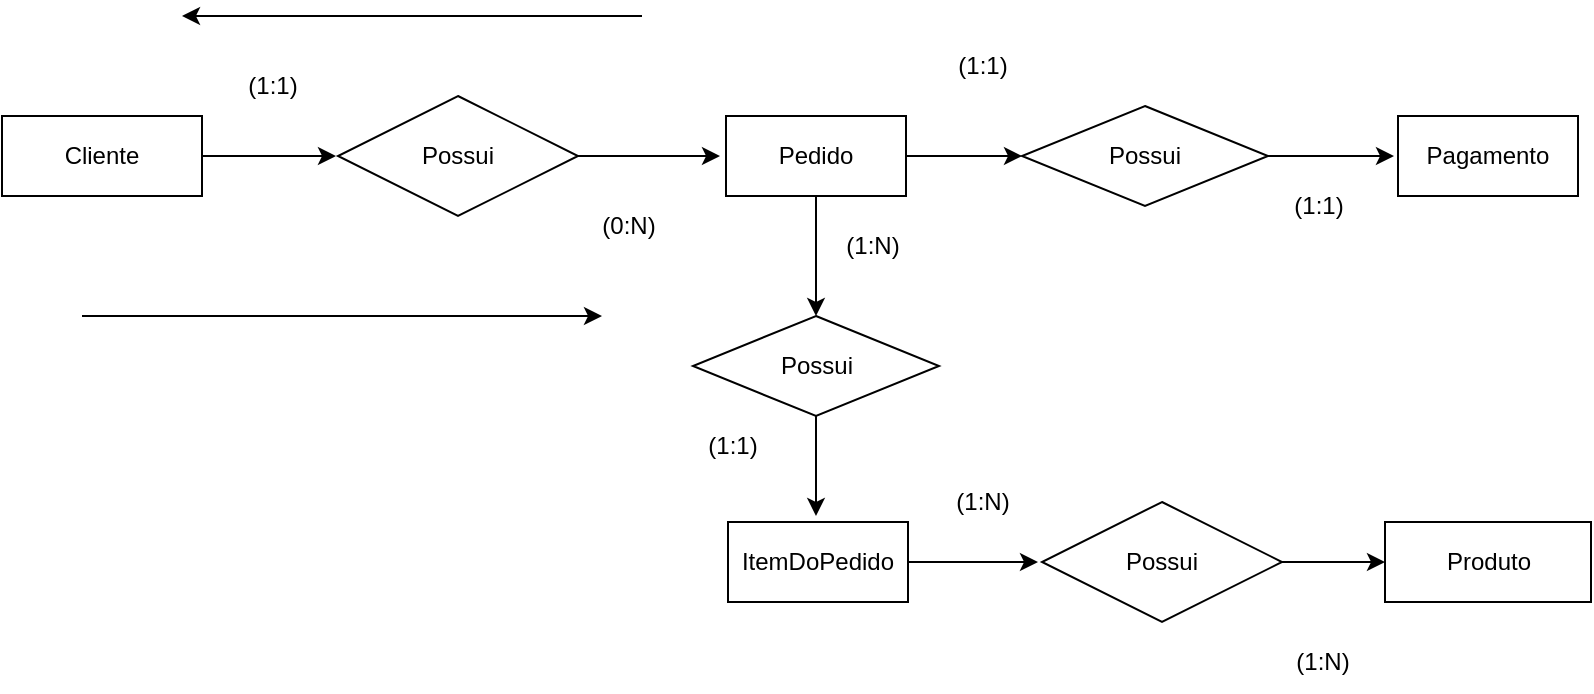 <mxfile version="26.2.6" pages="3">
  <diagram name="Modelo Conceitual" id="GFitn_Uqq1SxptIxp6u2">
    <mxGraphModel dx="859" dy="526" grid="1" gridSize="10" guides="1" tooltips="1" connect="1" arrows="1" fold="1" page="1" pageScale="1" pageWidth="827" pageHeight="1169" math="0" shadow="0">
      <root>
        <mxCell id="0" />
        <mxCell id="1" parent="0" />
        <mxCell id="FpjL8_StP57EFo3T2Lqx-1" value="" style="edgeStyle=orthogonalEdgeStyle;rounded=0;orthogonalLoop=1;jettySize=auto;html=1;" parent="1" edge="1">
          <mxGeometry relative="1" as="geometry">
            <mxPoint x="137" y="140" as="sourcePoint" />
            <mxPoint x="227" y="140" as="targetPoint" />
          </mxGeometry>
        </mxCell>
        <mxCell id="FpjL8_StP57EFo3T2Lqx-2" value="Cliente" style="whiteSpace=wrap;html=1;align=center;" parent="1" vertex="1">
          <mxGeometry x="60" y="120" width="100" height="40" as="geometry" />
        </mxCell>
        <mxCell id="FpjL8_StP57EFo3T2Lqx-3" value="" style="edgeStyle=orthogonalEdgeStyle;rounded=0;orthogonalLoop=1;jettySize=auto;html=1;" parent="1" edge="1">
          <mxGeometry relative="1" as="geometry">
            <mxPoint x="339" y="140" as="sourcePoint" />
            <mxPoint x="419" y="140" as="targetPoint" />
          </mxGeometry>
        </mxCell>
        <mxCell id="FpjL8_StP57EFo3T2Lqx-4" value="Possui" style="shape=rhombus;perimeter=rhombusPerimeter;whiteSpace=wrap;html=1;align=center;" parent="1" vertex="1">
          <mxGeometry x="228" y="110" width="120" height="60" as="geometry" />
        </mxCell>
        <mxCell id="FpjL8_StP57EFo3T2Lqx-6" value="" style="edgeStyle=orthogonalEdgeStyle;rounded=0;orthogonalLoop=1;jettySize=auto;html=1;" parent="1" source="FpjL8_StP57EFo3T2Lqx-7" target="FpjL8_StP57EFo3T2Lqx-12" edge="1">
          <mxGeometry relative="1" as="geometry" />
        </mxCell>
        <mxCell id="fhGUp7pdewdpN7MIWlCI-4" value="" style="edgeStyle=orthogonalEdgeStyle;rounded=0;orthogonalLoop=1;jettySize=auto;html=1;entryX=0.5;entryY=0;entryDx=0;entryDy=0;" parent="1" source="FpjL8_StP57EFo3T2Lqx-7" target="fhGUp7pdewdpN7MIWlCI-5" edge="1">
          <mxGeometry relative="1" as="geometry">
            <mxPoint x="483.5" y="220" as="targetPoint" />
          </mxGeometry>
        </mxCell>
        <mxCell id="FpjL8_StP57EFo3T2Lqx-7" value="Pedido" style="whiteSpace=wrap;html=1;" parent="1" vertex="1">
          <mxGeometry x="422" y="120" width="90" height="40" as="geometry" />
        </mxCell>
        <mxCell id="FpjL8_StP57EFo3T2Lqx-8" value="" style="edgeStyle=orthogonalEdgeStyle;rounded=0;orthogonalLoop=1;jettySize=auto;html=1;" parent="1" source="FpjL8_StP57EFo3T2Lqx-9" target="FpjL8_StP57EFo3T2Lqx-10" edge="1">
          <mxGeometry relative="1" as="geometry" />
        </mxCell>
        <mxCell id="FpjL8_StP57EFo3T2Lqx-9" value="Possui" style="shape=rhombus;perimeter=rhombusPerimeter;whiteSpace=wrap;html=1;align=center;" parent="1" vertex="1">
          <mxGeometry x="580" y="313" width="120" height="60" as="geometry" />
        </mxCell>
        <mxCell id="FpjL8_StP57EFo3T2Lqx-10" value="Produto" style="whiteSpace=wrap;html=1;" parent="1" vertex="1">
          <mxGeometry x="751.5" y="323" width="103" height="40" as="geometry" />
        </mxCell>
        <mxCell id="FpjL8_StP57EFo3T2Lqx-11" value="" style="edgeStyle=orthogonalEdgeStyle;rounded=0;orthogonalLoop=1;jettySize=auto;html=1;" parent="1" edge="1">
          <mxGeometry relative="1" as="geometry">
            <mxPoint x="679" y="140" as="sourcePoint" />
            <mxPoint x="756" y="140" as="targetPoint" />
          </mxGeometry>
        </mxCell>
        <mxCell id="FpjL8_StP57EFo3T2Lqx-12" value="Possui" style="rhombus;whiteSpace=wrap;html=1;" parent="1" vertex="1">
          <mxGeometry x="570" y="115" width="123" height="50" as="geometry" />
        </mxCell>
        <mxCell id="FpjL8_StP57EFo3T2Lqx-13" value="Pagamento" style="whiteSpace=wrap;html=1;" parent="1" vertex="1">
          <mxGeometry x="758" y="120" width="90" height="40" as="geometry" />
        </mxCell>
        <mxCell id="fhGUp7pdewdpN7MIWlCI-9" value="" style="edgeStyle=orthogonalEdgeStyle;rounded=0;orthogonalLoop=1;jettySize=auto;html=1;" parent="1" source="fhGUp7pdewdpN7MIWlCI-5" edge="1">
          <mxGeometry relative="1" as="geometry">
            <mxPoint x="467" y="320" as="targetPoint" />
          </mxGeometry>
        </mxCell>
        <mxCell id="fhGUp7pdewdpN7MIWlCI-5" value="Possui" style="rhombus;whiteSpace=wrap;html=1;" parent="1" vertex="1">
          <mxGeometry x="405.5" y="220" width="123" height="50" as="geometry" />
        </mxCell>
        <mxCell id="fhGUp7pdewdpN7MIWlCI-13" value="" style="edgeStyle=orthogonalEdgeStyle;rounded=0;orthogonalLoop=1;jettySize=auto;html=1;" parent="1" source="fhGUp7pdewdpN7MIWlCI-10" edge="1">
          <mxGeometry relative="1" as="geometry">
            <mxPoint x="578" y="343" as="targetPoint" />
          </mxGeometry>
        </mxCell>
        <mxCell id="fhGUp7pdewdpN7MIWlCI-10" value="ItemDoPedido" style="whiteSpace=wrap;html=1;" parent="1" vertex="1">
          <mxGeometry x="423" y="323" width="90" height="40" as="geometry" />
        </mxCell>
        <mxCell id="RkxhFpRCrOyrdLJOzBEC-1" value="(0:N)" style="text;html=1;align=center;verticalAlign=middle;resizable=0;points=[];autosize=1;strokeColor=none;fillColor=none;" parent="1" vertex="1">
          <mxGeometry x="348" y="160" width="50" height="30" as="geometry" />
        </mxCell>
        <mxCell id="RkxhFpRCrOyrdLJOzBEC-2" value="(1:1)" style="text;html=1;align=center;verticalAlign=middle;resizable=0;points=[];autosize=1;strokeColor=none;fillColor=none;" parent="1" vertex="1">
          <mxGeometry x="170" y="90" width="50" height="30" as="geometry" />
        </mxCell>
        <mxCell id="RkxhFpRCrOyrdLJOzBEC-3" value="" style="endArrow=classic;html=1;rounded=0;" parent="1" edge="1">
          <mxGeometry width="50" height="50" relative="1" as="geometry">
            <mxPoint x="380" y="70" as="sourcePoint" />
            <mxPoint x="150" y="70" as="targetPoint" />
          </mxGeometry>
        </mxCell>
        <mxCell id="RkxhFpRCrOyrdLJOzBEC-4" value="" style="endArrow=classic;html=1;rounded=0;" parent="1" edge="1">
          <mxGeometry width="50" height="50" relative="1" as="geometry">
            <mxPoint x="100" y="220" as="sourcePoint" />
            <mxPoint x="360" y="220" as="targetPoint" />
          </mxGeometry>
        </mxCell>
        <mxCell id="RkxhFpRCrOyrdLJOzBEC-5" value="(1:1)" style="text;html=1;align=center;verticalAlign=middle;resizable=0;points=[];autosize=1;strokeColor=none;fillColor=none;" parent="1" vertex="1">
          <mxGeometry x="525" y="80" width="50" height="30" as="geometry" />
        </mxCell>
        <mxCell id="RkxhFpRCrOyrdLJOzBEC-6" value="(1:1)" style="text;html=1;align=center;verticalAlign=middle;resizable=0;points=[];autosize=1;strokeColor=none;fillColor=none;" parent="1" vertex="1">
          <mxGeometry x="693" y="150" width="50" height="30" as="geometry" />
        </mxCell>
        <mxCell id="RkxhFpRCrOyrdLJOzBEC-7" value="(1:N)" style="text;html=1;align=center;verticalAlign=middle;resizable=0;points=[];autosize=1;strokeColor=none;fillColor=none;" parent="1" vertex="1">
          <mxGeometry x="470" y="170" width="50" height="30" as="geometry" />
        </mxCell>
        <mxCell id="RkxhFpRCrOyrdLJOzBEC-8" value="(1:1)" style="text;html=1;align=center;verticalAlign=middle;resizable=0;points=[];autosize=1;strokeColor=none;fillColor=none;" parent="1" vertex="1">
          <mxGeometry x="400" y="270" width="50" height="30" as="geometry" />
        </mxCell>
        <mxCell id="RkxhFpRCrOyrdLJOzBEC-9" value="(1:N)" style="text;html=1;align=center;verticalAlign=middle;resizable=0;points=[];autosize=1;strokeColor=none;fillColor=none;" parent="1" vertex="1">
          <mxGeometry x="525" y="298" width="50" height="30" as="geometry" />
        </mxCell>
        <mxCell id="RkxhFpRCrOyrdLJOzBEC-10" value="(1:N)" style="text;html=1;align=center;verticalAlign=middle;resizable=0;points=[];autosize=1;strokeColor=none;fillColor=none;" parent="1" vertex="1">
          <mxGeometry x="695" y="378" width="50" height="30" as="geometry" />
        </mxCell>
      </root>
    </mxGraphModel>
  </diagram>
  <diagram id="LC0yp8Z5pGSbEX3fBK40" name="Modelo Lógico">
    <mxGraphModel dx="1044" dy="562" grid="1" gridSize="10" guides="1" tooltips="1" connect="1" arrows="1" fold="1" page="1" pageScale="1" pageWidth="1169" pageHeight="827" math="0" shadow="0">
      <root>
        <mxCell id="0" />
        <mxCell id="1" parent="0" />
        <mxCell id="wnpMAdvI6GacCS62qC-h-1" value="" style="edgeStyle=entityRelationEdgeStyle;fontSize=12;html=1;endArrow=ERoneToMany;rounded=0;exitX=0;exitY=0.5;exitDx=0;exitDy=0;entryX=1;entryY=0.5;entryDx=0;entryDy=0;" parent="1" source="4gci7dMAnFwMINMMyCjD-15" target="4gci7dMAnFwMINMMyCjD-45" edge="1">
          <mxGeometry width="100" height="100" relative="1" as="geometry">
            <mxPoint x="876" y="-16" as="sourcePoint" />
            <mxPoint x="816" y="69" as="targetPoint" />
          </mxGeometry>
        </mxCell>
        <mxCell id="jrxYhTmzXREU2-UzFOaf-1" value="Cliente" style="shape=table;startSize=30;container=1;collapsible=1;childLayout=tableLayout;fixedRows=1;rowLines=0;fontStyle=1;align=center;resizeLast=1;html=1;" parent="1" vertex="1">
          <mxGeometry x="100" y="346" width="180" height="210" as="geometry" />
        </mxCell>
        <mxCell id="jrxYhTmzXREU2-UzFOaf-2" value="" style="shape=tableRow;horizontal=0;startSize=0;swimlaneHead=0;swimlaneBody=0;fillColor=none;collapsible=0;dropTarget=0;points=[[0,0.5],[1,0.5]];portConstraint=eastwest;top=0;left=0;right=0;bottom=1;" parent="jrxYhTmzXREU2-UzFOaf-1" vertex="1">
          <mxGeometry y="30" width="180" height="30" as="geometry" />
        </mxCell>
        <mxCell id="jrxYhTmzXREU2-UzFOaf-3" value="PK" style="shape=partialRectangle;connectable=0;fillColor=none;top=0;left=0;bottom=0;right=0;fontStyle=1;overflow=hidden;whiteSpace=wrap;html=1;" parent="jrxYhTmzXREU2-UzFOaf-2" vertex="1">
          <mxGeometry width="30" height="30" as="geometry">
            <mxRectangle width="30" height="30" as="alternateBounds" />
          </mxGeometry>
        </mxCell>
        <mxCell id="jrxYhTmzXREU2-UzFOaf-4" value="IdCliente" style="shape=partialRectangle;connectable=0;fillColor=none;top=0;left=0;bottom=0;right=0;align=left;spacingLeft=6;fontStyle=5;overflow=hidden;whiteSpace=wrap;html=1;" parent="jrxYhTmzXREU2-UzFOaf-2" vertex="1">
          <mxGeometry x="30" width="150" height="30" as="geometry">
            <mxRectangle width="150" height="30" as="alternateBounds" />
          </mxGeometry>
        </mxCell>
        <mxCell id="jrxYhTmzXREU2-UzFOaf-5" value="" style="shape=tableRow;horizontal=0;startSize=0;swimlaneHead=0;swimlaneBody=0;fillColor=none;collapsible=0;dropTarget=0;points=[[0,0.5],[1,0.5]];portConstraint=eastwest;top=0;left=0;right=0;bottom=0;" parent="jrxYhTmzXREU2-UzFOaf-1" vertex="1">
          <mxGeometry y="60" width="180" height="30" as="geometry" />
        </mxCell>
        <mxCell id="jrxYhTmzXREU2-UzFOaf-6" value="" style="shape=partialRectangle;connectable=0;fillColor=none;top=0;left=0;bottom=0;right=0;editable=1;overflow=hidden;whiteSpace=wrap;html=1;" parent="jrxYhTmzXREU2-UzFOaf-5" vertex="1">
          <mxGeometry width="30" height="30" as="geometry">
            <mxRectangle width="30" height="30" as="alternateBounds" />
          </mxGeometry>
        </mxCell>
        <mxCell id="jrxYhTmzXREU2-UzFOaf-7" value="NomeCompleto" style="shape=partialRectangle;connectable=0;fillColor=none;top=0;left=0;bottom=0;right=0;align=left;spacingLeft=6;overflow=hidden;whiteSpace=wrap;html=1;" parent="jrxYhTmzXREU2-UzFOaf-5" vertex="1">
          <mxGeometry x="30" width="150" height="30" as="geometry">
            <mxRectangle width="150" height="30" as="alternateBounds" />
          </mxGeometry>
        </mxCell>
        <mxCell id="jrxYhTmzXREU2-UzFOaf-8" value="" style="shape=tableRow;horizontal=0;startSize=0;swimlaneHead=0;swimlaneBody=0;fillColor=none;collapsible=0;dropTarget=0;points=[[0,0.5],[1,0.5]];portConstraint=eastwest;top=0;left=0;right=0;bottom=0;" parent="jrxYhTmzXREU2-UzFOaf-1" vertex="1">
          <mxGeometry y="90" width="180" height="30" as="geometry" />
        </mxCell>
        <mxCell id="jrxYhTmzXREU2-UzFOaf-9" value="" style="shape=partialRectangle;connectable=0;fillColor=none;top=0;left=0;bottom=0;right=0;editable=1;overflow=hidden;whiteSpace=wrap;html=1;" parent="jrxYhTmzXREU2-UzFOaf-8" vertex="1">
          <mxGeometry width="30" height="30" as="geometry">
            <mxRectangle width="30" height="30" as="alternateBounds" />
          </mxGeometry>
        </mxCell>
        <mxCell id="jrxYhTmzXREU2-UzFOaf-10" value="E-mail" style="shape=partialRectangle;connectable=0;fillColor=none;top=0;left=0;bottom=0;right=0;align=left;spacingLeft=6;overflow=hidden;whiteSpace=wrap;html=1;" parent="jrxYhTmzXREU2-UzFOaf-8" vertex="1">
          <mxGeometry x="30" width="150" height="30" as="geometry">
            <mxRectangle width="150" height="30" as="alternateBounds" />
          </mxGeometry>
        </mxCell>
        <mxCell id="jrxYhTmzXREU2-UzFOaf-11" value="" style="shape=tableRow;horizontal=0;startSize=0;swimlaneHead=0;swimlaneBody=0;fillColor=none;collapsible=0;dropTarget=0;points=[[0,0.5],[1,0.5]];portConstraint=eastwest;top=0;left=0;right=0;bottom=0;" parent="jrxYhTmzXREU2-UzFOaf-1" vertex="1">
          <mxGeometry y="120" width="180" height="30" as="geometry" />
        </mxCell>
        <mxCell id="jrxYhTmzXREU2-UzFOaf-12" value="" style="shape=partialRectangle;connectable=0;fillColor=none;top=0;left=0;bottom=0;right=0;editable=1;overflow=hidden;whiteSpace=wrap;html=1;" parent="jrxYhTmzXREU2-UzFOaf-11" vertex="1">
          <mxGeometry width="30" height="30" as="geometry">
            <mxRectangle width="30" height="30" as="alternateBounds" />
          </mxGeometry>
        </mxCell>
        <mxCell id="jrxYhTmzXREU2-UzFOaf-13" value="Telefone" style="shape=partialRectangle;connectable=0;fillColor=none;top=0;left=0;bottom=0;right=0;align=left;spacingLeft=6;overflow=hidden;whiteSpace=wrap;html=1;" parent="jrxYhTmzXREU2-UzFOaf-11" vertex="1">
          <mxGeometry x="30" width="150" height="30" as="geometry">
            <mxRectangle width="150" height="30" as="alternateBounds" />
          </mxGeometry>
        </mxCell>
        <mxCell id="4gci7dMAnFwMINMMyCjD-27" value="" style="shape=tableRow;horizontal=0;startSize=0;swimlaneHead=0;swimlaneBody=0;fillColor=none;collapsible=0;dropTarget=0;points=[[0,0.5],[1,0.5]];portConstraint=eastwest;top=0;left=0;right=0;bottom=0;" parent="jrxYhTmzXREU2-UzFOaf-1" vertex="1">
          <mxGeometry y="150" width="180" height="30" as="geometry" />
        </mxCell>
        <mxCell id="4gci7dMAnFwMINMMyCjD-28" value="" style="shape=partialRectangle;connectable=0;fillColor=none;top=0;left=0;bottom=0;right=0;editable=1;overflow=hidden;whiteSpace=wrap;html=1;" parent="4gci7dMAnFwMINMMyCjD-27" vertex="1">
          <mxGeometry width="30" height="30" as="geometry">
            <mxRectangle width="30" height="30" as="alternateBounds" />
          </mxGeometry>
        </mxCell>
        <mxCell id="4gci7dMAnFwMINMMyCjD-29" value="Endereco" style="shape=partialRectangle;connectable=0;fillColor=none;top=0;left=0;bottom=0;right=0;align=left;spacingLeft=6;overflow=hidden;whiteSpace=wrap;html=1;" parent="4gci7dMAnFwMINMMyCjD-27" vertex="1">
          <mxGeometry x="30" width="150" height="30" as="geometry">
            <mxRectangle width="150" height="30" as="alternateBounds" />
          </mxGeometry>
        </mxCell>
        <mxCell id="4gci7dMAnFwMINMMyCjD-30" value="" style="shape=tableRow;horizontal=0;startSize=0;swimlaneHead=0;swimlaneBody=0;fillColor=none;collapsible=0;dropTarget=0;points=[[0,0.5],[1,0.5]];portConstraint=eastwest;top=0;left=0;right=0;bottom=0;" parent="jrxYhTmzXREU2-UzFOaf-1" vertex="1">
          <mxGeometry y="180" width="180" height="30" as="geometry" />
        </mxCell>
        <mxCell id="4gci7dMAnFwMINMMyCjD-31" value="" style="shape=partialRectangle;connectable=0;fillColor=none;top=0;left=0;bottom=0;right=0;editable=1;overflow=hidden;whiteSpace=wrap;html=1;" parent="4gci7dMAnFwMINMMyCjD-30" vertex="1">
          <mxGeometry width="30" height="30" as="geometry">
            <mxRectangle width="30" height="30" as="alternateBounds" />
          </mxGeometry>
        </mxCell>
        <mxCell id="4gci7dMAnFwMINMMyCjD-32" value="Telefone" style="shape=partialRectangle;connectable=0;fillColor=none;top=0;left=0;bottom=0;right=0;align=left;spacingLeft=6;overflow=hidden;whiteSpace=wrap;html=1;" parent="4gci7dMAnFwMINMMyCjD-30" vertex="1">
          <mxGeometry x="30" width="150" height="30" as="geometry">
            <mxRectangle width="150" height="30" as="alternateBounds" />
          </mxGeometry>
        </mxCell>
        <mxCell id="jrxYhTmzXREU2-UzFOaf-14" value="Pedido" style="shape=table;startSize=30;container=1;collapsible=1;childLayout=tableLayout;fixedRows=1;rowLines=0;fontStyle=1;align=center;resizeLast=1;html=1;" parent="1" vertex="1">
          <mxGeometry x="350" y="226" width="180" height="180" as="geometry" />
        </mxCell>
        <mxCell id="jrxYhTmzXREU2-UzFOaf-15" value="" style="shape=tableRow;horizontal=0;startSize=0;swimlaneHead=0;swimlaneBody=0;fillColor=none;collapsible=0;dropTarget=0;points=[[0,0.5],[1,0.5]];portConstraint=eastwest;top=0;left=0;right=0;bottom=1;" parent="jrxYhTmzXREU2-UzFOaf-14" vertex="1">
          <mxGeometry y="30" width="180" height="30" as="geometry" />
        </mxCell>
        <mxCell id="jrxYhTmzXREU2-UzFOaf-16" value="PK" style="shape=partialRectangle;connectable=0;fillColor=none;top=0;left=0;bottom=0;right=0;fontStyle=1;overflow=hidden;whiteSpace=wrap;html=1;" parent="jrxYhTmzXREU2-UzFOaf-15" vertex="1">
          <mxGeometry width="30" height="30" as="geometry">
            <mxRectangle width="30" height="30" as="alternateBounds" />
          </mxGeometry>
        </mxCell>
        <mxCell id="jrxYhTmzXREU2-UzFOaf-17" value="IdPedido" style="shape=partialRectangle;connectable=0;fillColor=none;top=0;left=0;bottom=0;right=0;align=left;spacingLeft=6;fontStyle=5;overflow=hidden;whiteSpace=wrap;html=1;" parent="jrxYhTmzXREU2-UzFOaf-15" vertex="1">
          <mxGeometry x="30" width="150" height="30" as="geometry">
            <mxRectangle width="150" height="30" as="alternateBounds" />
          </mxGeometry>
        </mxCell>
        <mxCell id="jrxYhTmzXREU2-UzFOaf-18" value="" style="shape=tableRow;horizontal=0;startSize=0;swimlaneHead=0;swimlaneBody=0;fillColor=none;collapsible=0;dropTarget=0;points=[[0,0.5],[1,0.5]];portConstraint=eastwest;top=0;left=0;right=0;bottom=0;" parent="jrxYhTmzXREU2-UzFOaf-14" vertex="1">
          <mxGeometry y="60" width="180" height="30" as="geometry" />
        </mxCell>
        <mxCell id="jrxYhTmzXREU2-UzFOaf-19" value="" style="shape=partialRectangle;connectable=0;fillColor=none;top=0;left=0;bottom=0;right=0;editable=1;overflow=hidden;whiteSpace=wrap;html=1;" parent="jrxYhTmzXREU2-UzFOaf-18" vertex="1">
          <mxGeometry width="30" height="30" as="geometry">
            <mxRectangle width="30" height="30" as="alternateBounds" />
          </mxGeometry>
        </mxCell>
        <mxCell id="jrxYhTmzXREU2-UzFOaf-20" value="DataPedido" style="shape=partialRectangle;connectable=0;fillColor=none;top=0;left=0;bottom=0;right=0;align=left;spacingLeft=6;overflow=hidden;whiteSpace=wrap;html=1;" parent="jrxYhTmzXREU2-UzFOaf-18" vertex="1">
          <mxGeometry x="30" width="150" height="30" as="geometry">
            <mxRectangle width="150" height="30" as="alternateBounds" />
          </mxGeometry>
        </mxCell>
        <mxCell id="jrxYhTmzXREU2-UzFOaf-21" value="" style="shape=tableRow;horizontal=0;startSize=0;swimlaneHead=0;swimlaneBody=0;fillColor=none;collapsible=0;dropTarget=0;points=[[0,0.5],[1,0.5]];portConstraint=eastwest;top=0;left=0;right=0;bottom=0;" parent="jrxYhTmzXREU2-UzFOaf-14" vertex="1">
          <mxGeometry y="90" width="180" height="30" as="geometry" />
        </mxCell>
        <mxCell id="jrxYhTmzXREU2-UzFOaf-22" value="" style="shape=partialRectangle;connectable=0;fillColor=none;top=0;left=0;bottom=0;right=0;editable=1;overflow=hidden;whiteSpace=wrap;html=1;" parent="jrxYhTmzXREU2-UzFOaf-21" vertex="1">
          <mxGeometry width="30" height="30" as="geometry">
            <mxRectangle width="30" height="30" as="alternateBounds" />
          </mxGeometry>
        </mxCell>
        <mxCell id="jrxYhTmzXREU2-UzFOaf-23" value="StatusPedido" style="shape=partialRectangle;connectable=0;fillColor=none;top=0;left=0;bottom=0;right=0;align=left;spacingLeft=6;overflow=hidden;whiteSpace=wrap;html=1;" parent="jrxYhTmzXREU2-UzFOaf-21" vertex="1">
          <mxGeometry x="30" width="150" height="30" as="geometry">
            <mxRectangle width="150" height="30" as="alternateBounds" />
          </mxGeometry>
        </mxCell>
        <mxCell id="jrxYhTmzXREU2-UzFOaf-24" value="" style="shape=tableRow;horizontal=0;startSize=0;swimlaneHead=0;swimlaneBody=0;fillColor=none;collapsible=0;dropTarget=0;points=[[0,0.5],[1,0.5]];portConstraint=eastwest;top=0;left=0;right=0;bottom=0;" parent="jrxYhTmzXREU2-UzFOaf-14" vertex="1">
          <mxGeometry y="120" width="180" height="30" as="geometry" />
        </mxCell>
        <mxCell id="jrxYhTmzXREU2-UzFOaf-25" value="" style="shape=partialRectangle;connectable=0;fillColor=none;top=0;left=0;bottom=0;right=0;editable=1;overflow=hidden;whiteSpace=wrap;html=1;" parent="jrxYhTmzXREU2-UzFOaf-24" vertex="1">
          <mxGeometry width="30" height="30" as="geometry">
            <mxRectangle width="30" height="30" as="alternateBounds" />
          </mxGeometry>
        </mxCell>
        <mxCell id="jrxYhTmzXREU2-UzFOaf-26" value="ValorTotal" style="shape=partialRectangle;connectable=0;fillColor=none;top=0;left=0;bottom=0;right=0;align=left;spacingLeft=6;overflow=hidden;whiteSpace=wrap;html=1;" parent="jrxYhTmzXREU2-UzFOaf-24" vertex="1">
          <mxGeometry x="30" width="150" height="30" as="geometry">
            <mxRectangle width="150" height="30" as="alternateBounds" />
          </mxGeometry>
        </mxCell>
        <mxCell id="4gci7dMAnFwMINMMyCjD-36" value="" style="shape=tableRow;horizontal=0;startSize=0;swimlaneHead=0;swimlaneBody=0;fillColor=none;collapsible=0;dropTarget=0;points=[[0,0.5],[1,0.5]];portConstraint=eastwest;top=0;left=0;right=0;bottom=1;" parent="jrxYhTmzXREU2-UzFOaf-14" vertex="1">
          <mxGeometry y="150" width="180" height="30" as="geometry" />
        </mxCell>
        <mxCell id="4gci7dMAnFwMINMMyCjD-37" value="FK" style="shape=partialRectangle;connectable=0;fillColor=none;top=0;left=0;bottom=0;right=0;fontStyle=1;overflow=hidden;whiteSpace=wrap;html=1;" parent="4gci7dMAnFwMINMMyCjD-36" vertex="1">
          <mxGeometry width="30" height="30" as="geometry">
            <mxRectangle width="30" height="30" as="alternateBounds" />
          </mxGeometry>
        </mxCell>
        <mxCell id="4gci7dMAnFwMINMMyCjD-38" value="IdCliente" style="shape=partialRectangle;connectable=0;fillColor=none;top=0;left=0;bottom=0;right=0;align=left;spacingLeft=6;fontStyle=5;overflow=hidden;whiteSpace=wrap;html=1;" parent="4gci7dMAnFwMINMMyCjD-36" vertex="1">
          <mxGeometry x="30" width="150" height="30" as="geometry">
            <mxRectangle width="150" height="30" as="alternateBounds" />
          </mxGeometry>
        </mxCell>
        <mxCell id="0jCU4VT8t3RcOZ7ZZGpK-1" value="Pagamento" style="shape=table;startSize=30;container=1;collapsible=1;childLayout=tableLayout;fixedRows=1;rowLines=0;fontStyle=1;align=center;resizeLast=1;html=1;" parent="1" vertex="1">
          <mxGeometry x="610" y="226" width="180" height="180" as="geometry" />
        </mxCell>
        <mxCell id="0jCU4VT8t3RcOZ7ZZGpK-2" value="" style="shape=tableRow;horizontal=0;startSize=0;swimlaneHead=0;swimlaneBody=0;fillColor=none;collapsible=0;dropTarget=0;points=[[0,0.5],[1,0.5]];portConstraint=eastwest;top=0;left=0;right=0;bottom=1;" parent="0jCU4VT8t3RcOZ7ZZGpK-1" vertex="1">
          <mxGeometry y="30" width="180" height="30" as="geometry" />
        </mxCell>
        <mxCell id="0jCU4VT8t3RcOZ7ZZGpK-3" value="PK" style="shape=partialRectangle;connectable=0;fillColor=none;top=0;left=0;bottom=0;right=0;fontStyle=1;overflow=hidden;whiteSpace=wrap;html=1;" parent="0jCU4VT8t3RcOZ7ZZGpK-2" vertex="1">
          <mxGeometry width="30" height="30" as="geometry">
            <mxRectangle width="30" height="30" as="alternateBounds" />
          </mxGeometry>
        </mxCell>
        <mxCell id="0jCU4VT8t3RcOZ7ZZGpK-4" value="IdPagamento" style="shape=partialRectangle;connectable=0;fillColor=none;top=0;left=0;bottom=0;right=0;align=left;spacingLeft=6;fontStyle=5;overflow=hidden;whiteSpace=wrap;html=1;" parent="0jCU4VT8t3RcOZ7ZZGpK-2" vertex="1">
          <mxGeometry x="30" width="150" height="30" as="geometry">
            <mxRectangle width="150" height="30" as="alternateBounds" />
          </mxGeometry>
        </mxCell>
        <mxCell id="0jCU4VT8t3RcOZ7ZZGpK-5" value="" style="shape=tableRow;horizontal=0;startSize=0;swimlaneHead=0;swimlaneBody=0;fillColor=none;collapsible=0;dropTarget=0;points=[[0,0.5],[1,0.5]];portConstraint=eastwest;top=0;left=0;right=0;bottom=0;" parent="0jCU4VT8t3RcOZ7ZZGpK-1" vertex="1">
          <mxGeometry y="60" width="180" height="30" as="geometry" />
        </mxCell>
        <mxCell id="0jCU4VT8t3RcOZ7ZZGpK-6" value="" style="shape=partialRectangle;connectable=0;fillColor=none;top=0;left=0;bottom=0;right=0;editable=1;overflow=hidden;whiteSpace=wrap;html=1;" parent="0jCU4VT8t3RcOZ7ZZGpK-5" vertex="1">
          <mxGeometry width="30" height="30" as="geometry">
            <mxRectangle width="30" height="30" as="alternateBounds" />
          </mxGeometry>
        </mxCell>
        <mxCell id="0jCU4VT8t3RcOZ7ZZGpK-7" value="FormaPagamento" style="shape=partialRectangle;connectable=0;fillColor=none;top=0;left=0;bottom=0;right=0;align=left;spacingLeft=6;overflow=hidden;whiteSpace=wrap;html=1;" parent="0jCU4VT8t3RcOZ7ZZGpK-5" vertex="1">
          <mxGeometry x="30" width="150" height="30" as="geometry">
            <mxRectangle width="150" height="30" as="alternateBounds" />
          </mxGeometry>
        </mxCell>
        <mxCell id="0jCU4VT8t3RcOZ7ZZGpK-8" value="" style="shape=tableRow;horizontal=0;startSize=0;swimlaneHead=0;swimlaneBody=0;fillColor=none;collapsible=0;dropTarget=0;points=[[0,0.5],[1,0.5]];portConstraint=eastwest;top=0;left=0;right=0;bottom=0;" parent="0jCU4VT8t3RcOZ7ZZGpK-1" vertex="1">
          <mxGeometry y="90" width="180" height="30" as="geometry" />
        </mxCell>
        <mxCell id="0jCU4VT8t3RcOZ7ZZGpK-9" value="" style="shape=partialRectangle;connectable=0;fillColor=none;top=0;left=0;bottom=0;right=0;editable=1;overflow=hidden;whiteSpace=wrap;html=1;" parent="0jCU4VT8t3RcOZ7ZZGpK-8" vertex="1">
          <mxGeometry width="30" height="30" as="geometry">
            <mxRectangle width="30" height="30" as="alternateBounds" />
          </mxGeometry>
        </mxCell>
        <mxCell id="0jCU4VT8t3RcOZ7ZZGpK-10" value="StatusPagamento" style="shape=partialRectangle;connectable=0;fillColor=none;top=0;left=0;bottom=0;right=0;align=left;spacingLeft=6;overflow=hidden;whiteSpace=wrap;html=1;" parent="0jCU4VT8t3RcOZ7ZZGpK-8" vertex="1">
          <mxGeometry x="30" width="150" height="30" as="geometry">
            <mxRectangle width="150" height="30" as="alternateBounds" />
          </mxGeometry>
        </mxCell>
        <mxCell id="0jCU4VT8t3RcOZ7ZZGpK-11" value="" style="shape=tableRow;horizontal=0;startSize=0;swimlaneHead=0;swimlaneBody=0;fillColor=none;collapsible=0;dropTarget=0;points=[[0,0.5],[1,0.5]];portConstraint=eastwest;top=0;left=0;right=0;bottom=0;" parent="0jCU4VT8t3RcOZ7ZZGpK-1" vertex="1">
          <mxGeometry y="120" width="180" height="30" as="geometry" />
        </mxCell>
        <mxCell id="0jCU4VT8t3RcOZ7ZZGpK-12" value="" style="shape=partialRectangle;connectable=0;fillColor=none;top=0;left=0;bottom=0;right=0;editable=1;overflow=hidden;whiteSpace=wrap;html=1;" parent="0jCU4VT8t3RcOZ7ZZGpK-11" vertex="1">
          <mxGeometry width="30" height="30" as="geometry">
            <mxRectangle width="30" height="30" as="alternateBounds" />
          </mxGeometry>
        </mxCell>
        <mxCell id="0jCU4VT8t3RcOZ7ZZGpK-13" value="DataPagamento" style="shape=partialRectangle;connectable=0;fillColor=none;top=0;left=0;bottom=0;right=0;align=left;spacingLeft=6;overflow=hidden;whiteSpace=wrap;html=1;" parent="0jCU4VT8t3RcOZ7ZZGpK-11" vertex="1">
          <mxGeometry x="30" width="150" height="30" as="geometry">
            <mxRectangle width="150" height="30" as="alternateBounds" />
          </mxGeometry>
        </mxCell>
        <mxCell id="4gci7dMAnFwMINMMyCjD-39" value="" style="shape=tableRow;horizontal=0;startSize=0;swimlaneHead=0;swimlaneBody=0;fillColor=none;collapsible=0;dropTarget=0;points=[[0,0.5],[1,0.5]];portConstraint=eastwest;top=0;left=0;right=0;bottom=1;" parent="0jCU4VT8t3RcOZ7ZZGpK-1" vertex="1">
          <mxGeometry y="150" width="180" height="30" as="geometry" />
        </mxCell>
        <mxCell id="4gci7dMAnFwMINMMyCjD-40" value="FK" style="shape=partialRectangle;connectable=0;fillColor=none;top=0;left=0;bottom=0;right=0;fontStyle=1;overflow=hidden;whiteSpace=wrap;html=1;" parent="4gci7dMAnFwMINMMyCjD-39" vertex="1">
          <mxGeometry width="30" height="30" as="geometry">
            <mxRectangle width="30" height="30" as="alternateBounds" />
          </mxGeometry>
        </mxCell>
        <mxCell id="4gci7dMAnFwMINMMyCjD-41" value="IdPedido" style="shape=partialRectangle;connectable=0;fillColor=none;top=0;left=0;bottom=0;right=0;align=left;spacingLeft=6;fontStyle=5;overflow=hidden;whiteSpace=wrap;html=1;" parent="4gci7dMAnFwMINMMyCjD-39" vertex="1">
          <mxGeometry x="30" width="150" height="30" as="geometry">
            <mxRectangle width="150" height="30" as="alternateBounds" />
          </mxGeometry>
        </mxCell>
        <mxCell id="4gci7dMAnFwMINMMyCjD-1" value="ItemPedido" style="shape=table;startSize=30;container=1;collapsible=1;childLayout=tableLayout;fixedRows=1;rowLines=0;fontStyle=1;align=center;resizeLast=1;html=1;" parent="1" vertex="1">
          <mxGeometry x="360" y="20" width="180" height="150" as="geometry" />
        </mxCell>
        <mxCell id="4gci7dMAnFwMINMMyCjD-2" value="" style="shape=tableRow;horizontal=0;startSize=0;swimlaneHead=0;swimlaneBody=0;fillColor=none;collapsible=0;dropTarget=0;points=[[0,0.5],[1,0.5]];portConstraint=eastwest;top=0;left=0;right=0;bottom=1;" parent="4gci7dMAnFwMINMMyCjD-1" vertex="1">
          <mxGeometry y="30" width="180" height="30" as="geometry" />
        </mxCell>
        <mxCell id="4gci7dMAnFwMINMMyCjD-3" value="PK" style="shape=partialRectangle;connectable=0;fillColor=none;top=0;left=0;bottom=0;right=0;fontStyle=1;overflow=hidden;whiteSpace=wrap;html=1;" parent="4gci7dMAnFwMINMMyCjD-2" vertex="1">
          <mxGeometry width="30" height="30" as="geometry">
            <mxRectangle width="30" height="30" as="alternateBounds" />
          </mxGeometry>
        </mxCell>
        <mxCell id="4gci7dMAnFwMINMMyCjD-4" value="IdItem" style="shape=partialRectangle;connectable=0;fillColor=none;top=0;left=0;bottom=0;right=0;align=left;spacingLeft=6;fontStyle=5;overflow=hidden;whiteSpace=wrap;html=1;" parent="4gci7dMAnFwMINMMyCjD-2" vertex="1">
          <mxGeometry x="30" width="150" height="30" as="geometry">
            <mxRectangle width="150" height="30" as="alternateBounds" />
          </mxGeometry>
        </mxCell>
        <mxCell id="4gci7dMAnFwMINMMyCjD-5" value="" style="shape=tableRow;horizontal=0;startSize=0;swimlaneHead=0;swimlaneBody=0;fillColor=none;collapsible=0;dropTarget=0;points=[[0,0.5],[1,0.5]];portConstraint=eastwest;top=0;left=0;right=0;bottom=0;" parent="4gci7dMAnFwMINMMyCjD-1" vertex="1">
          <mxGeometry y="60" width="180" height="30" as="geometry" />
        </mxCell>
        <mxCell id="4gci7dMAnFwMINMMyCjD-6" value="" style="shape=partialRectangle;connectable=0;fillColor=none;top=0;left=0;bottom=0;right=0;editable=1;overflow=hidden;whiteSpace=wrap;html=1;" parent="4gci7dMAnFwMINMMyCjD-5" vertex="1">
          <mxGeometry width="30" height="30" as="geometry">
            <mxRectangle width="30" height="30" as="alternateBounds" />
          </mxGeometry>
        </mxCell>
        <mxCell id="4gci7dMAnFwMINMMyCjD-7" value="Quantidade" style="shape=partialRectangle;connectable=0;fillColor=none;top=0;left=0;bottom=0;right=0;align=left;spacingLeft=6;overflow=hidden;whiteSpace=wrap;html=1;" parent="4gci7dMAnFwMINMMyCjD-5" vertex="1">
          <mxGeometry x="30" width="150" height="30" as="geometry">
            <mxRectangle width="150" height="30" as="alternateBounds" />
          </mxGeometry>
        </mxCell>
        <mxCell id="4gci7dMAnFwMINMMyCjD-42" value="" style="shape=tableRow;horizontal=0;startSize=0;swimlaneHead=0;swimlaneBody=0;fillColor=none;collapsible=0;dropTarget=0;points=[[0,0.5],[1,0.5]];portConstraint=eastwest;top=0;left=0;right=0;bottom=1;" parent="4gci7dMAnFwMINMMyCjD-1" vertex="1">
          <mxGeometry y="90" width="180" height="30" as="geometry" />
        </mxCell>
        <mxCell id="4gci7dMAnFwMINMMyCjD-43" value="FK" style="shape=partialRectangle;connectable=0;fillColor=none;top=0;left=0;bottom=0;right=0;fontStyle=1;overflow=hidden;whiteSpace=wrap;html=1;" parent="4gci7dMAnFwMINMMyCjD-42" vertex="1">
          <mxGeometry width="30" height="30" as="geometry">
            <mxRectangle width="30" height="30" as="alternateBounds" />
          </mxGeometry>
        </mxCell>
        <mxCell id="4gci7dMAnFwMINMMyCjD-44" value="IdPedido" style="shape=partialRectangle;connectable=0;fillColor=none;top=0;left=0;bottom=0;right=0;align=left;spacingLeft=6;fontStyle=5;overflow=hidden;whiteSpace=wrap;html=1;" parent="4gci7dMAnFwMINMMyCjD-42" vertex="1">
          <mxGeometry x="30" width="150" height="30" as="geometry">
            <mxRectangle width="150" height="30" as="alternateBounds" />
          </mxGeometry>
        </mxCell>
        <mxCell id="4gci7dMAnFwMINMMyCjD-45" value="" style="shape=tableRow;horizontal=0;startSize=0;swimlaneHead=0;swimlaneBody=0;fillColor=none;collapsible=0;dropTarget=0;points=[[0,0.5],[1,0.5]];portConstraint=eastwest;top=0;left=0;right=0;bottom=1;" parent="4gci7dMAnFwMINMMyCjD-1" vertex="1">
          <mxGeometry y="120" width="180" height="30" as="geometry" />
        </mxCell>
        <mxCell id="4gci7dMAnFwMINMMyCjD-46" value="FK" style="shape=partialRectangle;connectable=0;fillColor=none;top=0;left=0;bottom=0;right=0;fontStyle=1;overflow=hidden;whiteSpace=wrap;html=1;" parent="4gci7dMAnFwMINMMyCjD-45" vertex="1">
          <mxGeometry width="30" height="30" as="geometry">
            <mxRectangle width="30" height="30" as="alternateBounds" />
          </mxGeometry>
        </mxCell>
        <mxCell id="4gci7dMAnFwMINMMyCjD-47" value="IdProduto" style="shape=partialRectangle;connectable=0;fillColor=none;top=0;left=0;bottom=0;right=0;align=left;spacingLeft=6;fontStyle=5;overflow=hidden;whiteSpace=wrap;html=1;" parent="4gci7dMAnFwMINMMyCjD-45" vertex="1">
          <mxGeometry x="30" width="150" height="30" as="geometry">
            <mxRectangle width="150" height="30" as="alternateBounds" />
          </mxGeometry>
        </mxCell>
        <mxCell id="4gci7dMAnFwMINMMyCjD-14" value="Produto" style="shape=table;startSize=30;container=1;collapsible=1;childLayout=tableLayout;fixedRows=1;rowLines=0;fontStyle=1;align=center;resizeLast=1;html=1;" parent="1" vertex="1">
          <mxGeometry x="820" y="110" width="180" height="240" as="geometry" />
        </mxCell>
        <mxCell id="4gci7dMAnFwMINMMyCjD-15" value="" style="shape=tableRow;horizontal=0;startSize=0;swimlaneHead=0;swimlaneBody=0;fillColor=none;collapsible=0;dropTarget=0;points=[[0,0.5],[1,0.5]];portConstraint=eastwest;top=0;left=0;right=0;bottom=1;" parent="4gci7dMAnFwMINMMyCjD-14" vertex="1">
          <mxGeometry y="30" width="180" height="30" as="geometry" />
        </mxCell>
        <mxCell id="4gci7dMAnFwMINMMyCjD-16" value="PK" style="shape=partialRectangle;connectable=0;fillColor=none;top=0;left=0;bottom=0;right=0;fontStyle=1;overflow=hidden;whiteSpace=wrap;html=1;" parent="4gci7dMAnFwMINMMyCjD-15" vertex="1">
          <mxGeometry width="30" height="30" as="geometry">
            <mxRectangle width="30" height="30" as="alternateBounds" />
          </mxGeometry>
        </mxCell>
        <mxCell id="4gci7dMAnFwMINMMyCjD-17" value="IdProduto" style="shape=partialRectangle;connectable=0;fillColor=none;top=0;left=0;bottom=0;right=0;align=left;spacingLeft=6;fontStyle=5;overflow=hidden;whiteSpace=wrap;html=1;" parent="4gci7dMAnFwMINMMyCjD-15" vertex="1">
          <mxGeometry x="30" width="150" height="30" as="geometry">
            <mxRectangle width="150" height="30" as="alternateBounds" />
          </mxGeometry>
        </mxCell>
        <mxCell id="4gci7dMAnFwMINMMyCjD-18" value="" style="shape=tableRow;horizontal=0;startSize=0;swimlaneHead=0;swimlaneBody=0;fillColor=none;collapsible=0;dropTarget=0;points=[[0,0.5],[1,0.5]];portConstraint=eastwest;top=0;left=0;right=0;bottom=0;" parent="4gci7dMAnFwMINMMyCjD-14" vertex="1">
          <mxGeometry y="60" width="180" height="30" as="geometry" />
        </mxCell>
        <mxCell id="4gci7dMAnFwMINMMyCjD-19" value="" style="shape=partialRectangle;connectable=0;fillColor=none;top=0;left=0;bottom=0;right=0;editable=1;overflow=hidden;whiteSpace=wrap;html=1;" parent="4gci7dMAnFwMINMMyCjD-18" vertex="1">
          <mxGeometry width="30" height="30" as="geometry">
            <mxRectangle width="30" height="30" as="alternateBounds" />
          </mxGeometry>
        </mxCell>
        <mxCell id="4gci7dMAnFwMINMMyCjD-20" value="NomeProduto" style="shape=partialRectangle;connectable=0;fillColor=none;top=0;left=0;bottom=0;right=0;align=left;spacingLeft=6;overflow=hidden;whiteSpace=wrap;html=1;" parent="4gci7dMAnFwMINMMyCjD-18" vertex="1">
          <mxGeometry x="30" width="150" height="30" as="geometry">
            <mxRectangle width="150" height="30" as="alternateBounds" />
          </mxGeometry>
        </mxCell>
        <mxCell id="4gci7dMAnFwMINMMyCjD-21" value="" style="shape=tableRow;horizontal=0;startSize=0;swimlaneHead=0;swimlaneBody=0;fillColor=none;collapsible=0;dropTarget=0;points=[[0,0.5],[1,0.5]];portConstraint=eastwest;top=0;left=0;right=0;bottom=0;" parent="4gci7dMAnFwMINMMyCjD-14" vertex="1">
          <mxGeometry y="90" width="180" height="30" as="geometry" />
        </mxCell>
        <mxCell id="4gci7dMAnFwMINMMyCjD-22" value="" style="shape=partialRectangle;connectable=0;fillColor=none;top=0;left=0;bottom=0;right=0;editable=1;overflow=hidden;whiteSpace=wrap;html=1;" parent="4gci7dMAnFwMINMMyCjD-21" vertex="1">
          <mxGeometry width="30" height="30" as="geometry">
            <mxRectangle width="30" height="30" as="alternateBounds" />
          </mxGeometry>
        </mxCell>
        <mxCell id="4gci7dMAnFwMINMMyCjD-23" value="Descricao" style="shape=partialRectangle;connectable=0;fillColor=none;top=0;left=0;bottom=0;right=0;align=left;spacingLeft=6;overflow=hidden;whiteSpace=wrap;html=1;" parent="4gci7dMAnFwMINMMyCjD-21" vertex="1">
          <mxGeometry x="30" width="150" height="30" as="geometry">
            <mxRectangle width="150" height="30" as="alternateBounds" />
          </mxGeometry>
        </mxCell>
        <mxCell id="4gci7dMAnFwMINMMyCjD-24" value="" style="shape=tableRow;horizontal=0;startSize=0;swimlaneHead=0;swimlaneBody=0;fillColor=none;collapsible=0;dropTarget=0;points=[[0,0.5],[1,0.5]];portConstraint=eastwest;top=0;left=0;right=0;bottom=0;" parent="4gci7dMAnFwMINMMyCjD-14" vertex="1">
          <mxGeometry y="120" width="180" height="30" as="geometry" />
        </mxCell>
        <mxCell id="4gci7dMAnFwMINMMyCjD-25" value="" style="shape=partialRectangle;connectable=0;fillColor=none;top=0;left=0;bottom=0;right=0;editable=1;overflow=hidden;whiteSpace=wrap;html=1;" parent="4gci7dMAnFwMINMMyCjD-24" vertex="1">
          <mxGeometry width="30" height="30" as="geometry">
            <mxRectangle width="30" height="30" as="alternateBounds" />
          </mxGeometry>
        </mxCell>
        <mxCell id="4gci7dMAnFwMINMMyCjD-26" value="Preco" style="shape=partialRectangle;connectable=0;fillColor=none;top=0;left=0;bottom=0;right=0;align=left;spacingLeft=6;overflow=hidden;whiteSpace=wrap;html=1;" parent="4gci7dMAnFwMINMMyCjD-24" vertex="1">
          <mxGeometry x="30" width="150" height="30" as="geometry">
            <mxRectangle width="150" height="30" as="alternateBounds" />
          </mxGeometry>
        </mxCell>
        <mxCell id="4gci7dMAnFwMINMMyCjD-48" value="" style="shape=tableRow;horizontal=0;startSize=0;swimlaneHead=0;swimlaneBody=0;fillColor=none;collapsible=0;dropTarget=0;points=[[0,0.5],[1,0.5]];portConstraint=eastwest;top=0;left=0;right=0;bottom=0;" parent="4gci7dMAnFwMINMMyCjD-14" vertex="1">
          <mxGeometry y="150" width="180" height="30" as="geometry" />
        </mxCell>
        <mxCell id="4gci7dMAnFwMINMMyCjD-49" value="" style="shape=partialRectangle;connectable=0;fillColor=none;top=0;left=0;bottom=0;right=0;editable=1;overflow=hidden;whiteSpace=wrap;html=1;" parent="4gci7dMAnFwMINMMyCjD-48" vertex="1">
          <mxGeometry width="30" height="30" as="geometry">
            <mxRectangle width="30" height="30" as="alternateBounds" />
          </mxGeometry>
        </mxCell>
        <mxCell id="4gci7dMAnFwMINMMyCjD-50" value="Estoque" style="shape=partialRectangle;connectable=0;fillColor=none;top=0;left=0;bottom=0;right=0;align=left;spacingLeft=6;overflow=hidden;whiteSpace=wrap;html=1;" parent="4gci7dMAnFwMINMMyCjD-48" vertex="1">
          <mxGeometry x="30" width="150" height="30" as="geometry">
            <mxRectangle width="150" height="30" as="alternateBounds" />
          </mxGeometry>
        </mxCell>
        <mxCell id="4gci7dMAnFwMINMMyCjD-51" value="" style="shape=tableRow;horizontal=0;startSize=0;swimlaneHead=0;swimlaneBody=0;fillColor=none;collapsible=0;dropTarget=0;points=[[0,0.5],[1,0.5]];portConstraint=eastwest;top=0;left=0;right=0;bottom=0;" parent="4gci7dMAnFwMINMMyCjD-14" vertex="1">
          <mxGeometry y="180" width="180" height="30" as="geometry" />
        </mxCell>
        <mxCell id="4gci7dMAnFwMINMMyCjD-52" value="" style="shape=partialRectangle;connectable=0;fillColor=none;top=0;left=0;bottom=0;right=0;editable=1;overflow=hidden;whiteSpace=wrap;html=1;" parent="4gci7dMAnFwMINMMyCjD-51" vertex="1">
          <mxGeometry width="30" height="30" as="geometry">
            <mxRectangle width="30" height="30" as="alternateBounds" />
          </mxGeometry>
        </mxCell>
        <mxCell id="4gci7dMAnFwMINMMyCjD-53" value="Categoria" style="shape=partialRectangle;connectable=0;fillColor=none;top=0;left=0;bottom=0;right=0;align=left;spacingLeft=6;overflow=hidden;whiteSpace=wrap;html=1;" parent="4gci7dMAnFwMINMMyCjD-51" vertex="1">
          <mxGeometry x="30" width="150" height="30" as="geometry">
            <mxRectangle width="150" height="30" as="alternateBounds" />
          </mxGeometry>
        </mxCell>
        <mxCell id="4gci7dMAnFwMINMMyCjD-54" value="" style="shape=tableRow;horizontal=0;startSize=0;swimlaneHead=0;swimlaneBody=0;fillColor=none;collapsible=0;dropTarget=0;points=[[0,0.5],[1,0.5]];portConstraint=eastwest;top=0;left=0;right=0;bottom=0;" parent="4gci7dMAnFwMINMMyCjD-14" vertex="1">
          <mxGeometry y="210" width="180" height="30" as="geometry" />
        </mxCell>
        <mxCell id="4gci7dMAnFwMINMMyCjD-55" value="" style="shape=partialRectangle;connectable=0;fillColor=none;top=0;left=0;bottom=0;right=0;editable=1;overflow=hidden;whiteSpace=wrap;html=1;" parent="4gci7dMAnFwMINMMyCjD-54" vertex="1">
          <mxGeometry width="30" height="30" as="geometry">
            <mxRectangle width="30" height="30" as="alternateBounds" />
          </mxGeometry>
        </mxCell>
        <mxCell id="4gci7dMAnFwMINMMyCjD-56" value="Imagem" style="shape=partialRectangle;connectable=0;fillColor=none;top=0;left=0;bottom=0;right=0;align=left;spacingLeft=6;overflow=hidden;whiteSpace=wrap;html=1;" parent="4gci7dMAnFwMINMMyCjD-54" vertex="1">
          <mxGeometry x="30" width="150" height="30" as="geometry">
            <mxRectangle width="150" height="30" as="alternateBounds" />
          </mxGeometry>
        </mxCell>
        <mxCell id="6JB9Y-NK-Qf3RWNA-E_i-1" value="" style="edgeStyle=entityRelationEdgeStyle;fontSize=12;html=1;endArrow=ERmandOne;startArrow=ERmandOne;rounded=0;entryX=0;entryY=0.5;entryDx=0;entryDy=0;exitX=1;exitY=0.5;exitDx=0;exitDy=0;" parent="1" edge="1">
          <mxGeometry width="100" height="100" relative="1" as="geometry">
            <mxPoint x="530" y="271" as="sourcePoint" />
            <mxPoint x="610" y="391" as="targetPoint" />
          </mxGeometry>
        </mxCell>
        <mxCell id="6JB9Y-NK-Qf3RWNA-E_i-3" value="" style="edgeStyle=entityRelationEdgeStyle;fontSize=12;html=1;endArrow=ERoneToMany;rounded=0;exitX=1;exitY=0.5;exitDx=0;exitDy=0;entryX=0;entryY=0.5;entryDx=0;entryDy=0;" parent="1" source="jrxYhTmzXREU2-UzFOaf-2" target="4gci7dMAnFwMINMMyCjD-36" edge="1">
          <mxGeometry width="100" height="100" relative="1" as="geometry">
            <mxPoint x="380" y="406" as="sourcePoint" />
            <mxPoint x="480" y="306" as="targetPoint" />
          </mxGeometry>
        </mxCell>
        <mxCell id="wnpMAdvI6GacCS62qC-h-2" value="" style="fontSize=12;html=1;endArrow=ERoneToMany;rounded=0;edgeStyle=orthogonalEdgeStyle;exitX=0;exitY=0.5;exitDx=0;exitDy=0;entryX=0;entryY=0.5;entryDx=0;entryDy=0;" parent="1" source="jrxYhTmzXREU2-UzFOaf-15" target="4gci7dMAnFwMINMMyCjD-45" edge="1">
          <mxGeometry width="100" height="100" relative="1" as="geometry">
            <mxPoint x="500" y="-274" as="sourcePoint" />
            <mxPoint x="690" y="151" as="targetPoint" />
            <Array as="points">
              <mxPoint x="330" y="271" />
              <mxPoint x="330" y="131" />
            </Array>
          </mxGeometry>
        </mxCell>
      </root>
    </mxGraphModel>
  </diagram>
  <diagram name="Modelo Físico" id="PMWwqqTDiZOELac2KNfw">
    <mxGraphModel dx="1044" dy="1731" grid="1" gridSize="10" guides="1" tooltips="1" connect="1" arrows="1" fold="1" page="1" pageScale="1" pageWidth="827" pageHeight="1169" math="0" shadow="0">
      <root>
        <mxCell id="K2kxRJOnG1ooGyJTduKq-0" />
        <mxCell id="K2kxRJOnG1ooGyJTduKq-1" parent="K2kxRJOnG1ooGyJTduKq-0" />
        <mxCell id="K2kxRJOnG1ooGyJTduKq-2" value="Cliente" style="shape=table;startSize=30;container=1;collapsible=1;childLayout=tableLayout;fixedRows=1;rowLines=0;fontStyle=1;align=center;resizeLast=1;html=1;" vertex="1" parent="K2kxRJOnG1ooGyJTduKq-1">
          <mxGeometry x="20" y="80" width="240" height="210" as="geometry" />
        </mxCell>
        <mxCell id="K2kxRJOnG1ooGyJTduKq-3" value="" style="shape=tableRow;horizontal=0;startSize=0;swimlaneHead=0;swimlaneBody=0;fillColor=none;collapsible=0;dropTarget=0;points=[[0,0.5],[1,0.5]];portConstraint=eastwest;top=0;left=0;right=0;bottom=1;" vertex="1" parent="K2kxRJOnG1ooGyJTduKq-2">
          <mxGeometry y="30" width="240" height="30" as="geometry" />
        </mxCell>
        <mxCell id="K2kxRJOnG1ooGyJTduKq-4" value="PK" style="shape=partialRectangle;connectable=0;fillColor=none;top=0;left=0;bottom=0;right=0;fontStyle=1;overflow=hidden;whiteSpace=wrap;html=1;" vertex="1" parent="K2kxRJOnG1ooGyJTduKq-3">
          <mxGeometry width="30" height="30" as="geometry">
            <mxRectangle width="30" height="30" as="alternateBounds" />
          </mxGeometry>
        </mxCell>
        <mxCell id="K2kxRJOnG1ooGyJTduKq-5" value="IdCliente INT" style="shape=partialRectangle;connectable=0;fillColor=none;top=0;left=0;bottom=0;right=0;align=left;spacingLeft=6;fontStyle=5;overflow=hidden;whiteSpace=wrap;html=1;" vertex="1" parent="K2kxRJOnG1ooGyJTduKq-3">
          <mxGeometry x="30" width="210" height="30" as="geometry">
            <mxRectangle width="210" height="30" as="alternateBounds" />
          </mxGeometry>
        </mxCell>
        <mxCell id="K2kxRJOnG1ooGyJTduKq-6" value="" style="shape=tableRow;horizontal=0;startSize=0;swimlaneHead=0;swimlaneBody=0;fillColor=none;collapsible=0;dropTarget=0;points=[[0,0.5],[1,0.5]];portConstraint=eastwest;top=0;left=0;right=0;bottom=0;" vertex="1" parent="K2kxRJOnG1ooGyJTduKq-2">
          <mxGeometry y="60" width="240" height="30" as="geometry" />
        </mxCell>
        <mxCell id="K2kxRJOnG1ooGyJTduKq-7" value="" style="shape=partialRectangle;connectable=0;fillColor=none;top=0;left=0;bottom=0;right=0;editable=1;overflow=hidden;whiteSpace=wrap;html=1;" vertex="1" parent="K2kxRJOnG1ooGyJTduKq-6">
          <mxGeometry width="30" height="30" as="geometry">
            <mxRectangle width="30" height="30" as="alternateBounds" />
          </mxGeometry>
        </mxCell>
        <mxCell id="K2kxRJOnG1ooGyJTduKq-8" value="NomeCompleto VARCHAR(150)" style="shape=partialRectangle;connectable=0;fillColor=none;top=0;left=0;bottom=0;right=0;align=left;spacingLeft=6;overflow=hidden;whiteSpace=wrap;html=1;" vertex="1" parent="K2kxRJOnG1ooGyJTduKq-6">
          <mxGeometry x="30" width="210" height="30" as="geometry">
            <mxRectangle width="210" height="30" as="alternateBounds" />
          </mxGeometry>
        </mxCell>
        <mxCell id="K2kxRJOnG1ooGyJTduKq-9" value="" style="shape=tableRow;horizontal=0;startSize=0;swimlaneHead=0;swimlaneBody=0;fillColor=none;collapsible=0;dropTarget=0;points=[[0,0.5],[1,0.5]];portConstraint=eastwest;top=0;left=0;right=0;bottom=0;" vertex="1" parent="K2kxRJOnG1ooGyJTduKq-2">
          <mxGeometry y="90" width="240" height="30" as="geometry" />
        </mxCell>
        <mxCell id="K2kxRJOnG1ooGyJTduKq-10" value="" style="shape=partialRectangle;connectable=0;fillColor=none;top=0;left=0;bottom=0;right=0;editable=1;overflow=hidden;whiteSpace=wrap;html=1;" vertex="1" parent="K2kxRJOnG1ooGyJTduKq-9">
          <mxGeometry width="30" height="30" as="geometry">
            <mxRectangle width="30" height="30" as="alternateBounds" />
          </mxGeometry>
        </mxCell>
        <mxCell id="K2kxRJOnG1ooGyJTduKq-11" value="E-mail VARCHAR(100)" style="shape=partialRectangle;connectable=0;fillColor=none;top=0;left=0;bottom=0;right=0;align=left;spacingLeft=6;overflow=hidden;whiteSpace=wrap;html=1;" vertex="1" parent="K2kxRJOnG1ooGyJTduKq-9">
          <mxGeometry x="30" width="210" height="30" as="geometry">
            <mxRectangle width="210" height="30" as="alternateBounds" />
          </mxGeometry>
        </mxCell>
        <mxCell id="K2kxRJOnG1ooGyJTduKq-12" value="" style="shape=tableRow;horizontal=0;startSize=0;swimlaneHead=0;swimlaneBody=0;fillColor=none;collapsible=0;dropTarget=0;points=[[0,0.5],[1,0.5]];portConstraint=eastwest;top=0;left=0;right=0;bottom=0;" vertex="1" parent="K2kxRJOnG1ooGyJTduKq-2">
          <mxGeometry y="120" width="240" height="30" as="geometry" />
        </mxCell>
        <mxCell id="K2kxRJOnG1ooGyJTduKq-13" value="" style="shape=partialRectangle;connectable=0;fillColor=none;top=0;left=0;bottom=0;right=0;editable=1;overflow=hidden;whiteSpace=wrap;html=1;" vertex="1" parent="K2kxRJOnG1ooGyJTduKq-12">
          <mxGeometry width="30" height="30" as="geometry">
            <mxRectangle width="30" height="30" as="alternateBounds" />
          </mxGeometry>
        </mxCell>
        <mxCell id="K2kxRJOnG1ooGyJTduKq-14" value="Telefone VARCHAR(20)" style="shape=partialRectangle;connectable=0;fillColor=none;top=0;left=0;bottom=0;right=0;align=left;spacingLeft=6;overflow=hidden;whiteSpace=wrap;html=1;" vertex="1" parent="K2kxRJOnG1ooGyJTduKq-12">
          <mxGeometry x="30" width="210" height="30" as="geometry">
            <mxRectangle width="210" height="30" as="alternateBounds" />
          </mxGeometry>
        </mxCell>
        <mxCell id="K2kxRJOnG1ooGyJTduKq-15" value="" style="shape=tableRow;horizontal=0;startSize=0;swimlaneHead=0;swimlaneBody=0;fillColor=none;collapsible=0;dropTarget=0;points=[[0,0.5],[1,0.5]];portConstraint=eastwest;top=0;left=0;right=0;bottom=0;" vertex="1" parent="K2kxRJOnG1ooGyJTduKq-2">
          <mxGeometry y="150" width="240" height="30" as="geometry" />
        </mxCell>
        <mxCell id="K2kxRJOnG1ooGyJTduKq-16" value="" style="shape=partialRectangle;connectable=0;fillColor=none;top=0;left=0;bottom=0;right=0;editable=1;overflow=hidden;whiteSpace=wrap;html=1;" vertex="1" parent="K2kxRJOnG1ooGyJTduKq-15">
          <mxGeometry width="30" height="30" as="geometry">
            <mxRectangle width="30" height="30" as="alternateBounds" />
          </mxGeometry>
        </mxCell>
        <mxCell id="K2kxRJOnG1ooGyJTduKq-17" value="Endereco VARCHAR(200)" style="shape=partialRectangle;connectable=0;fillColor=none;top=0;left=0;bottom=0;right=0;align=left;spacingLeft=6;overflow=hidden;whiteSpace=wrap;html=1;" vertex="1" parent="K2kxRJOnG1ooGyJTduKq-15">
          <mxGeometry x="30" width="210" height="30" as="geometry">
            <mxRectangle width="210" height="30" as="alternateBounds" />
          </mxGeometry>
        </mxCell>
        <mxCell id="K2kxRJOnG1ooGyJTduKq-18" value="" style="shape=tableRow;horizontal=0;startSize=0;swimlaneHead=0;swimlaneBody=0;fillColor=none;collapsible=0;dropTarget=0;points=[[0,0.5],[1,0.5]];portConstraint=eastwest;top=0;left=0;right=0;bottom=0;" vertex="1" parent="K2kxRJOnG1ooGyJTduKq-2">
          <mxGeometry y="180" width="240" height="30" as="geometry" />
        </mxCell>
        <mxCell id="K2kxRJOnG1ooGyJTduKq-19" value="" style="shape=partialRectangle;connectable=0;fillColor=none;top=0;left=0;bottom=0;right=0;editable=1;overflow=hidden;whiteSpace=wrap;html=1;" vertex="1" parent="K2kxRJOnG1ooGyJTduKq-18">
          <mxGeometry width="30" height="30" as="geometry">
            <mxRectangle width="30" height="30" as="alternateBounds" />
          </mxGeometry>
        </mxCell>
        <mxCell id="K2kxRJOnG1ooGyJTduKq-20" value="DataCadastro DATE" style="shape=partialRectangle;connectable=0;fillColor=none;top=0;left=0;bottom=0;right=0;align=left;spacingLeft=6;overflow=hidden;whiteSpace=wrap;html=1;" vertex="1" parent="K2kxRJOnG1ooGyJTduKq-18">
          <mxGeometry x="30" width="210" height="30" as="geometry">
            <mxRectangle width="210" height="30" as="alternateBounds" />
          </mxGeometry>
        </mxCell>
        <mxCell id="K2kxRJOnG1ooGyJTduKq-21" value="Pedido" style="shape=table;startSize=30;container=1;collapsible=1;childLayout=tableLayout;fixedRows=1;rowLines=0;fontStyle=1;align=center;resizeLast=1;html=1;" vertex="1" parent="K2kxRJOnG1ooGyJTduKq-1">
          <mxGeometry x="320" y="80" width="220" height="180" as="geometry" />
        </mxCell>
        <mxCell id="K2kxRJOnG1ooGyJTduKq-22" value="" style="shape=tableRow;horizontal=0;startSize=0;swimlaneHead=0;swimlaneBody=0;fillColor=none;collapsible=0;dropTarget=0;points=[[0,0.5],[1,0.5]];portConstraint=eastwest;top=0;left=0;right=0;bottom=1;" vertex="1" parent="K2kxRJOnG1ooGyJTduKq-21">
          <mxGeometry y="30" width="220" height="30" as="geometry" />
        </mxCell>
        <mxCell id="K2kxRJOnG1ooGyJTduKq-23" value="PK" style="shape=partialRectangle;connectable=0;fillColor=none;top=0;left=0;bottom=0;right=0;fontStyle=1;overflow=hidden;whiteSpace=wrap;html=1;" vertex="1" parent="K2kxRJOnG1ooGyJTduKq-22">
          <mxGeometry width="30" height="30" as="geometry">
            <mxRectangle width="30" height="30" as="alternateBounds" />
          </mxGeometry>
        </mxCell>
        <mxCell id="K2kxRJOnG1ooGyJTduKq-24" value="IdPedido INT" style="shape=partialRectangle;connectable=0;fillColor=none;top=0;left=0;bottom=0;right=0;align=left;spacingLeft=6;fontStyle=5;overflow=hidden;whiteSpace=wrap;html=1;" vertex="1" parent="K2kxRJOnG1ooGyJTduKq-22">
          <mxGeometry x="30" width="190" height="30" as="geometry">
            <mxRectangle width="190" height="30" as="alternateBounds" />
          </mxGeometry>
        </mxCell>
        <mxCell id="K2kxRJOnG1ooGyJTduKq-25" value="" style="shape=tableRow;horizontal=0;startSize=0;swimlaneHead=0;swimlaneBody=0;fillColor=none;collapsible=0;dropTarget=0;points=[[0,0.5],[1,0.5]];portConstraint=eastwest;top=0;left=0;right=0;bottom=0;" vertex="1" parent="K2kxRJOnG1ooGyJTduKq-21">
          <mxGeometry y="60" width="220" height="30" as="geometry" />
        </mxCell>
        <mxCell id="K2kxRJOnG1ooGyJTduKq-26" value="" style="shape=partialRectangle;connectable=0;fillColor=none;top=0;left=0;bottom=0;right=0;editable=1;overflow=hidden;whiteSpace=wrap;html=1;" vertex="1" parent="K2kxRJOnG1ooGyJTduKq-25">
          <mxGeometry width="30" height="30" as="geometry">
            <mxRectangle width="30" height="30" as="alternateBounds" />
          </mxGeometry>
        </mxCell>
        <mxCell id="K2kxRJOnG1ooGyJTduKq-27" value="DataPedido DATE" style="shape=partialRectangle;connectable=0;fillColor=none;top=0;left=0;bottom=0;right=0;align=left;spacingLeft=6;overflow=hidden;whiteSpace=wrap;html=1;" vertex="1" parent="K2kxRJOnG1ooGyJTduKq-25">
          <mxGeometry x="30" width="190" height="30" as="geometry">
            <mxRectangle width="190" height="30" as="alternateBounds" />
          </mxGeometry>
        </mxCell>
        <mxCell id="K2kxRJOnG1ooGyJTduKq-28" value="" style="shape=tableRow;horizontal=0;startSize=0;swimlaneHead=0;swimlaneBody=0;fillColor=none;collapsible=0;dropTarget=0;points=[[0,0.5],[1,0.5]];portConstraint=eastwest;top=0;left=0;right=0;bottom=0;" vertex="1" parent="K2kxRJOnG1ooGyJTduKq-21">
          <mxGeometry y="90" width="220" height="30" as="geometry" />
        </mxCell>
        <mxCell id="K2kxRJOnG1ooGyJTduKq-29" value="" style="shape=partialRectangle;connectable=0;fillColor=none;top=0;left=0;bottom=0;right=0;editable=1;overflow=hidden;whiteSpace=wrap;html=1;" vertex="1" parent="K2kxRJOnG1ooGyJTduKq-28">
          <mxGeometry width="30" height="30" as="geometry">
            <mxRectangle width="30" height="30" as="alternateBounds" />
          </mxGeometry>
        </mxCell>
        <mxCell id="K2kxRJOnG1ooGyJTduKq-30" value="StatusPedido VARCHAR(20)" style="shape=partialRectangle;connectable=0;fillColor=none;top=0;left=0;bottom=0;right=0;align=left;spacingLeft=6;overflow=hidden;whiteSpace=wrap;html=1;" vertex="1" parent="K2kxRJOnG1ooGyJTduKq-28">
          <mxGeometry x="30" width="190" height="30" as="geometry">
            <mxRectangle width="190" height="30" as="alternateBounds" />
          </mxGeometry>
        </mxCell>
        <mxCell id="K2kxRJOnG1ooGyJTduKq-31" value="" style="shape=tableRow;horizontal=0;startSize=0;swimlaneHead=0;swimlaneBody=0;fillColor=none;collapsible=0;dropTarget=0;points=[[0,0.5],[1,0.5]];portConstraint=eastwest;top=0;left=0;right=0;bottom=0;" vertex="1" parent="K2kxRJOnG1ooGyJTduKq-21">
          <mxGeometry y="120" width="220" height="30" as="geometry" />
        </mxCell>
        <mxCell id="K2kxRJOnG1ooGyJTduKq-32" value="" style="shape=partialRectangle;connectable=0;fillColor=none;top=0;left=0;bottom=0;right=0;editable=1;overflow=hidden;whiteSpace=wrap;html=1;" vertex="1" parent="K2kxRJOnG1ooGyJTduKq-31">
          <mxGeometry width="30" height="30" as="geometry">
            <mxRectangle width="30" height="30" as="alternateBounds" />
          </mxGeometry>
        </mxCell>
        <mxCell id="K2kxRJOnG1ooGyJTduKq-33" value="ValorTotal DECIMAL(18, 6)" style="shape=partialRectangle;connectable=0;fillColor=none;top=0;left=0;bottom=0;right=0;align=left;spacingLeft=6;overflow=hidden;whiteSpace=wrap;html=1;" vertex="1" parent="K2kxRJOnG1ooGyJTduKq-31">
          <mxGeometry x="30" width="190" height="30" as="geometry">
            <mxRectangle width="190" height="30" as="alternateBounds" />
          </mxGeometry>
        </mxCell>
        <mxCell id="K2kxRJOnG1ooGyJTduKq-34" value="" style="shape=tableRow;horizontal=0;startSize=0;swimlaneHead=0;swimlaneBody=0;fillColor=none;collapsible=0;dropTarget=0;points=[[0,0.5],[1,0.5]];portConstraint=eastwest;top=0;left=0;right=0;bottom=1;" vertex="1" parent="K2kxRJOnG1ooGyJTduKq-21">
          <mxGeometry y="150" width="220" height="30" as="geometry" />
        </mxCell>
        <mxCell id="K2kxRJOnG1ooGyJTduKq-35" value="FK" style="shape=partialRectangle;connectable=0;fillColor=none;top=0;left=0;bottom=0;right=0;fontStyle=1;overflow=hidden;whiteSpace=wrap;html=1;" vertex="1" parent="K2kxRJOnG1ooGyJTduKq-34">
          <mxGeometry width="30" height="30" as="geometry">
            <mxRectangle width="30" height="30" as="alternateBounds" />
          </mxGeometry>
        </mxCell>
        <mxCell id="K2kxRJOnG1ooGyJTduKq-36" value="IdCliente" style="shape=partialRectangle;connectable=0;fillColor=none;top=0;left=0;bottom=0;right=0;align=left;spacingLeft=6;fontStyle=5;overflow=hidden;whiteSpace=wrap;html=1;" vertex="1" parent="K2kxRJOnG1ooGyJTduKq-34">
          <mxGeometry x="30" width="190" height="30" as="geometry">
            <mxRectangle width="190" height="30" as="alternateBounds" />
          </mxGeometry>
        </mxCell>
        <mxCell id="K2kxRJOnG1ooGyJTduKq-37" value="Pagamento" style="shape=table;startSize=30;container=1;collapsible=1;childLayout=tableLayout;fixedRows=1;rowLines=0;fontStyle=1;align=center;resizeLast=1;html=1;" vertex="1" parent="K2kxRJOnG1ooGyJTduKq-1">
          <mxGeometry x="600" y="80" width="240" height="180" as="geometry" />
        </mxCell>
        <mxCell id="K2kxRJOnG1ooGyJTduKq-38" value="" style="shape=tableRow;horizontal=0;startSize=0;swimlaneHead=0;swimlaneBody=0;fillColor=none;collapsible=0;dropTarget=0;points=[[0,0.5],[1,0.5]];portConstraint=eastwest;top=0;left=0;right=0;bottom=1;" vertex="1" parent="K2kxRJOnG1ooGyJTduKq-37">
          <mxGeometry y="30" width="240" height="30" as="geometry" />
        </mxCell>
        <mxCell id="K2kxRJOnG1ooGyJTduKq-39" value="PK" style="shape=partialRectangle;connectable=0;fillColor=none;top=0;left=0;bottom=0;right=0;fontStyle=1;overflow=hidden;whiteSpace=wrap;html=1;" vertex="1" parent="K2kxRJOnG1ooGyJTduKq-38">
          <mxGeometry width="30" height="30" as="geometry">
            <mxRectangle width="30" height="30" as="alternateBounds" />
          </mxGeometry>
        </mxCell>
        <mxCell id="K2kxRJOnG1ooGyJTduKq-40" value="IdPagamento INT" style="shape=partialRectangle;connectable=0;fillColor=none;top=0;left=0;bottom=0;right=0;align=left;spacingLeft=6;fontStyle=5;overflow=hidden;whiteSpace=wrap;html=1;" vertex="1" parent="K2kxRJOnG1ooGyJTduKq-38">
          <mxGeometry x="30" width="210" height="30" as="geometry">
            <mxRectangle width="210" height="30" as="alternateBounds" />
          </mxGeometry>
        </mxCell>
        <mxCell id="K2kxRJOnG1ooGyJTduKq-41" value="" style="shape=tableRow;horizontal=0;startSize=0;swimlaneHead=0;swimlaneBody=0;fillColor=none;collapsible=0;dropTarget=0;points=[[0,0.5],[1,0.5]];portConstraint=eastwest;top=0;left=0;right=0;bottom=0;" vertex="1" parent="K2kxRJOnG1ooGyJTduKq-37">
          <mxGeometry y="60" width="240" height="30" as="geometry" />
        </mxCell>
        <mxCell id="K2kxRJOnG1ooGyJTduKq-42" value="" style="shape=partialRectangle;connectable=0;fillColor=none;top=0;left=0;bottom=0;right=0;editable=1;overflow=hidden;whiteSpace=wrap;html=1;" vertex="1" parent="K2kxRJOnG1ooGyJTduKq-41">
          <mxGeometry width="30" height="30" as="geometry">
            <mxRectangle width="30" height="30" as="alternateBounds" />
          </mxGeometry>
        </mxCell>
        <mxCell id="K2kxRJOnG1ooGyJTduKq-43" value="FormaPagamento VARCHAR (20)" style="shape=partialRectangle;connectable=0;fillColor=none;top=0;left=0;bottom=0;right=0;align=left;spacingLeft=6;overflow=hidden;whiteSpace=wrap;html=1;" vertex="1" parent="K2kxRJOnG1ooGyJTduKq-41">
          <mxGeometry x="30" width="210" height="30" as="geometry">
            <mxRectangle width="210" height="30" as="alternateBounds" />
          </mxGeometry>
        </mxCell>
        <mxCell id="K2kxRJOnG1ooGyJTduKq-44" value="" style="shape=tableRow;horizontal=0;startSize=0;swimlaneHead=0;swimlaneBody=0;fillColor=none;collapsible=0;dropTarget=0;points=[[0,0.5],[1,0.5]];portConstraint=eastwest;top=0;left=0;right=0;bottom=0;" vertex="1" parent="K2kxRJOnG1ooGyJTduKq-37">
          <mxGeometry y="90" width="240" height="30" as="geometry" />
        </mxCell>
        <mxCell id="K2kxRJOnG1ooGyJTduKq-45" value="" style="shape=partialRectangle;connectable=0;fillColor=none;top=0;left=0;bottom=0;right=0;editable=1;overflow=hidden;whiteSpace=wrap;html=1;" vertex="1" parent="K2kxRJOnG1ooGyJTduKq-44">
          <mxGeometry width="30" height="30" as="geometry">
            <mxRectangle width="30" height="30" as="alternateBounds" />
          </mxGeometry>
        </mxCell>
        <mxCell id="K2kxRJOnG1ooGyJTduKq-46" value="StatusPagamento VARCHAR (20)" style="shape=partialRectangle;connectable=0;fillColor=none;top=0;left=0;bottom=0;right=0;align=left;spacingLeft=6;overflow=hidden;whiteSpace=wrap;html=1;" vertex="1" parent="K2kxRJOnG1ooGyJTduKq-44">
          <mxGeometry x="30" width="210" height="30" as="geometry">
            <mxRectangle width="210" height="30" as="alternateBounds" />
          </mxGeometry>
        </mxCell>
        <mxCell id="K2kxRJOnG1ooGyJTduKq-47" value="" style="shape=tableRow;horizontal=0;startSize=0;swimlaneHead=0;swimlaneBody=0;fillColor=none;collapsible=0;dropTarget=0;points=[[0,0.5],[1,0.5]];portConstraint=eastwest;top=0;left=0;right=0;bottom=0;" vertex="1" parent="K2kxRJOnG1ooGyJTduKq-37">
          <mxGeometry y="120" width="240" height="30" as="geometry" />
        </mxCell>
        <mxCell id="K2kxRJOnG1ooGyJTduKq-48" value="" style="shape=partialRectangle;connectable=0;fillColor=none;top=0;left=0;bottom=0;right=0;editable=1;overflow=hidden;whiteSpace=wrap;html=1;" vertex="1" parent="K2kxRJOnG1ooGyJTduKq-47">
          <mxGeometry width="30" height="30" as="geometry">
            <mxRectangle width="30" height="30" as="alternateBounds" />
          </mxGeometry>
        </mxCell>
        <mxCell id="K2kxRJOnG1ooGyJTduKq-49" value="DataPagamento DATETIME" style="shape=partialRectangle;connectable=0;fillColor=none;top=0;left=0;bottom=0;right=0;align=left;spacingLeft=6;overflow=hidden;whiteSpace=wrap;html=1;" vertex="1" parent="K2kxRJOnG1ooGyJTduKq-47">
          <mxGeometry x="30" width="210" height="30" as="geometry">
            <mxRectangle width="210" height="30" as="alternateBounds" />
          </mxGeometry>
        </mxCell>
        <mxCell id="K2kxRJOnG1ooGyJTduKq-50" value="" style="shape=tableRow;horizontal=0;startSize=0;swimlaneHead=0;swimlaneBody=0;fillColor=none;collapsible=0;dropTarget=0;points=[[0,0.5],[1,0.5]];portConstraint=eastwest;top=0;left=0;right=0;bottom=1;" vertex="1" parent="K2kxRJOnG1ooGyJTduKq-37">
          <mxGeometry y="150" width="240" height="30" as="geometry" />
        </mxCell>
        <mxCell id="K2kxRJOnG1ooGyJTduKq-51" value="FK" style="shape=partialRectangle;connectable=0;fillColor=none;top=0;left=0;bottom=0;right=0;fontStyle=1;overflow=hidden;whiteSpace=wrap;html=1;" vertex="1" parent="K2kxRJOnG1ooGyJTduKq-50">
          <mxGeometry width="30" height="30" as="geometry">
            <mxRectangle width="30" height="30" as="alternateBounds" />
          </mxGeometry>
        </mxCell>
        <mxCell id="K2kxRJOnG1ooGyJTduKq-52" value="IdPedido" style="shape=partialRectangle;connectable=0;fillColor=none;top=0;left=0;bottom=0;right=0;align=left;spacingLeft=6;fontStyle=5;overflow=hidden;whiteSpace=wrap;html=1;" vertex="1" parent="K2kxRJOnG1ooGyJTduKq-50">
          <mxGeometry x="30" width="210" height="30" as="geometry">
            <mxRectangle width="210" height="30" as="alternateBounds" />
          </mxGeometry>
        </mxCell>
        <mxCell id="K2kxRJOnG1ooGyJTduKq-53" value="ItemPedido" style="shape=table;startSize=30;container=1;collapsible=1;childLayout=tableLayout;fixedRows=1;rowLines=0;fontStyle=1;align=center;resizeLast=1;html=1;" vertex="1" parent="K2kxRJOnG1ooGyJTduKq-1">
          <mxGeometry x="234" y="360" width="246" height="150" as="geometry" />
        </mxCell>
        <mxCell id="K2kxRJOnG1ooGyJTduKq-54" value="" style="shape=tableRow;horizontal=0;startSize=0;swimlaneHead=0;swimlaneBody=0;fillColor=none;collapsible=0;dropTarget=0;points=[[0,0.5],[1,0.5]];portConstraint=eastwest;top=0;left=0;right=0;bottom=1;" vertex="1" parent="K2kxRJOnG1ooGyJTduKq-53">
          <mxGeometry y="30" width="246" height="30" as="geometry" />
        </mxCell>
        <mxCell id="K2kxRJOnG1ooGyJTduKq-55" value="PK" style="shape=partialRectangle;connectable=0;fillColor=none;top=0;left=0;bottom=0;right=0;fontStyle=1;overflow=hidden;whiteSpace=wrap;html=1;" vertex="1" parent="K2kxRJOnG1ooGyJTduKq-54">
          <mxGeometry width="30" height="30" as="geometry">
            <mxRectangle width="30" height="30" as="alternateBounds" />
          </mxGeometry>
        </mxCell>
        <mxCell id="K2kxRJOnG1ooGyJTduKq-56" value="IdItem INT" style="shape=partialRectangle;connectable=0;fillColor=none;top=0;left=0;bottom=0;right=0;align=left;spacingLeft=6;fontStyle=5;overflow=hidden;whiteSpace=wrap;html=1;" vertex="1" parent="K2kxRJOnG1ooGyJTduKq-54">
          <mxGeometry x="30" width="216" height="30" as="geometry">
            <mxRectangle width="216" height="30" as="alternateBounds" />
          </mxGeometry>
        </mxCell>
        <mxCell id="K2kxRJOnG1ooGyJTduKq-57" value="" style="shape=tableRow;horizontal=0;startSize=0;swimlaneHead=0;swimlaneBody=0;fillColor=none;collapsible=0;dropTarget=0;points=[[0,0.5],[1,0.5]];portConstraint=eastwest;top=0;left=0;right=0;bottom=0;" vertex="1" parent="K2kxRJOnG1ooGyJTduKq-53">
          <mxGeometry y="60" width="246" height="30" as="geometry" />
        </mxCell>
        <mxCell id="K2kxRJOnG1ooGyJTduKq-58" value="" style="shape=partialRectangle;connectable=0;fillColor=none;top=0;left=0;bottom=0;right=0;editable=1;overflow=hidden;whiteSpace=wrap;html=1;" vertex="1" parent="K2kxRJOnG1ooGyJTduKq-57">
          <mxGeometry width="30" height="30" as="geometry">
            <mxRectangle width="30" height="30" as="alternateBounds" />
          </mxGeometry>
        </mxCell>
        <mxCell id="K2kxRJOnG1ooGyJTduKq-59" value="Quantidade INT" style="shape=partialRectangle;connectable=0;fillColor=none;top=0;left=0;bottom=0;right=0;align=left;spacingLeft=6;overflow=hidden;whiteSpace=wrap;html=1;" vertex="1" parent="K2kxRJOnG1ooGyJTduKq-57">
          <mxGeometry x="30" width="216" height="30" as="geometry">
            <mxRectangle width="216" height="30" as="alternateBounds" />
          </mxGeometry>
        </mxCell>
        <mxCell id="K2kxRJOnG1ooGyJTduKq-60" value="" style="shape=tableRow;horizontal=0;startSize=0;swimlaneHead=0;swimlaneBody=0;fillColor=none;collapsible=0;dropTarget=0;points=[[0,0.5],[1,0.5]];portConstraint=eastwest;top=0;left=0;right=0;bottom=1;" vertex="1" parent="K2kxRJOnG1ooGyJTduKq-53">
          <mxGeometry y="90" width="246" height="30" as="geometry" />
        </mxCell>
        <mxCell id="K2kxRJOnG1ooGyJTduKq-61" value="FK" style="shape=partialRectangle;connectable=0;fillColor=none;top=0;left=0;bottom=0;right=0;fontStyle=1;overflow=hidden;whiteSpace=wrap;html=1;" vertex="1" parent="K2kxRJOnG1ooGyJTduKq-60">
          <mxGeometry width="30" height="30" as="geometry">
            <mxRectangle width="30" height="30" as="alternateBounds" />
          </mxGeometry>
        </mxCell>
        <mxCell id="K2kxRJOnG1ooGyJTduKq-62" value="IdPedido" style="shape=partialRectangle;connectable=0;fillColor=none;top=0;left=0;bottom=0;right=0;align=left;spacingLeft=6;fontStyle=5;overflow=hidden;whiteSpace=wrap;html=1;" vertex="1" parent="K2kxRJOnG1ooGyJTduKq-60">
          <mxGeometry x="30" width="216" height="30" as="geometry">
            <mxRectangle width="216" height="30" as="alternateBounds" />
          </mxGeometry>
        </mxCell>
        <mxCell id="K2kxRJOnG1ooGyJTduKq-63" value="" style="shape=tableRow;horizontal=0;startSize=0;swimlaneHead=0;swimlaneBody=0;fillColor=none;collapsible=0;dropTarget=0;points=[[0,0.5],[1,0.5]];portConstraint=eastwest;top=0;left=0;right=0;bottom=1;" vertex="1" parent="K2kxRJOnG1ooGyJTduKq-53">
          <mxGeometry y="120" width="246" height="30" as="geometry" />
        </mxCell>
        <mxCell id="K2kxRJOnG1ooGyJTduKq-64" value="FK" style="shape=partialRectangle;connectable=0;fillColor=none;top=0;left=0;bottom=0;right=0;fontStyle=1;overflow=hidden;whiteSpace=wrap;html=1;" vertex="1" parent="K2kxRJOnG1ooGyJTduKq-63">
          <mxGeometry width="30" height="30" as="geometry">
            <mxRectangle width="30" height="30" as="alternateBounds" />
          </mxGeometry>
        </mxCell>
        <mxCell id="K2kxRJOnG1ooGyJTduKq-65" value="IdProduto" style="shape=partialRectangle;connectable=0;fillColor=none;top=0;left=0;bottom=0;right=0;align=left;spacingLeft=6;fontStyle=5;overflow=hidden;whiteSpace=wrap;html=1;" vertex="1" parent="K2kxRJOnG1ooGyJTduKq-63">
          <mxGeometry x="30" width="216" height="30" as="geometry">
            <mxRectangle width="216" height="30" as="alternateBounds" />
          </mxGeometry>
        </mxCell>
        <mxCell id="K2kxRJOnG1ooGyJTduKq-66" value="Produto" style="shape=table;startSize=30;container=1;collapsible=1;childLayout=tableLayout;fixedRows=1;rowLines=0;fontStyle=1;align=center;resizeLast=1;html=1;" vertex="1" parent="K2kxRJOnG1ooGyJTduKq-1">
          <mxGeometry x="570" y="360" width="250" height="240" as="geometry" />
        </mxCell>
        <mxCell id="K2kxRJOnG1ooGyJTduKq-67" value="" style="shape=tableRow;horizontal=0;startSize=0;swimlaneHead=0;swimlaneBody=0;fillColor=none;collapsible=0;dropTarget=0;points=[[0,0.5],[1,0.5]];portConstraint=eastwest;top=0;left=0;right=0;bottom=1;" vertex="1" parent="K2kxRJOnG1ooGyJTduKq-66">
          <mxGeometry y="30" width="250" height="30" as="geometry" />
        </mxCell>
        <mxCell id="K2kxRJOnG1ooGyJTduKq-68" value="PK" style="shape=partialRectangle;connectable=0;fillColor=none;top=0;left=0;bottom=0;right=0;fontStyle=1;overflow=hidden;whiteSpace=wrap;html=1;" vertex="1" parent="K2kxRJOnG1ooGyJTduKq-67">
          <mxGeometry width="30" height="30" as="geometry">
            <mxRectangle width="30" height="30" as="alternateBounds" />
          </mxGeometry>
        </mxCell>
        <mxCell id="K2kxRJOnG1ooGyJTduKq-69" value="IdProduto INT" style="shape=partialRectangle;connectable=0;fillColor=none;top=0;left=0;bottom=0;right=0;align=left;spacingLeft=6;fontStyle=5;overflow=hidden;whiteSpace=wrap;html=1;" vertex="1" parent="K2kxRJOnG1ooGyJTduKq-67">
          <mxGeometry x="30" width="220" height="30" as="geometry">
            <mxRectangle width="220" height="30" as="alternateBounds" />
          </mxGeometry>
        </mxCell>
        <mxCell id="K2kxRJOnG1ooGyJTduKq-70" value="" style="shape=tableRow;horizontal=0;startSize=0;swimlaneHead=0;swimlaneBody=0;fillColor=none;collapsible=0;dropTarget=0;points=[[0,0.5],[1,0.5]];portConstraint=eastwest;top=0;left=0;right=0;bottom=0;" vertex="1" parent="K2kxRJOnG1ooGyJTduKq-66">
          <mxGeometry y="60" width="250" height="30" as="geometry" />
        </mxCell>
        <mxCell id="K2kxRJOnG1ooGyJTduKq-71" value="" style="shape=partialRectangle;connectable=0;fillColor=none;top=0;left=0;bottom=0;right=0;editable=1;overflow=hidden;whiteSpace=wrap;html=1;" vertex="1" parent="K2kxRJOnG1ooGyJTduKq-70">
          <mxGeometry width="30" height="30" as="geometry">
            <mxRectangle width="30" height="30" as="alternateBounds" />
          </mxGeometry>
        </mxCell>
        <mxCell id="K2kxRJOnG1ooGyJTduKq-72" value="NomeProduto VARCHAR(200)" style="shape=partialRectangle;connectable=0;fillColor=none;top=0;left=0;bottom=0;right=0;align=left;spacingLeft=6;overflow=hidden;whiteSpace=wrap;html=1;" vertex="1" parent="K2kxRJOnG1ooGyJTduKq-70">
          <mxGeometry x="30" width="220" height="30" as="geometry">
            <mxRectangle width="220" height="30" as="alternateBounds" />
          </mxGeometry>
        </mxCell>
        <mxCell id="K2kxRJOnG1ooGyJTduKq-73" value="" style="shape=tableRow;horizontal=0;startSize=0;swimlaneHead=0;swimlaneBody=0;fillColor=none;collapsible=0;dropTarget=0;points=[[0,0.5],[1,0.5]];portConstraint=eastwest;top=0;left=0;right=0;bottom=0;" vertex="1" parent="K2kxRJOnG1ooGyJTduKq-66">
          <mxGeometry y="90" width="250" height="30" as="geometry" />
        </mxCell>
        <mxCell id="K2kxRJOnG1ooGyJTduKq-74" value="" style="shape=partialRectangle;connectable=0;fillColor=none;top=0;left=0;bottom=0;right=0;editable=1;overflow=hidden;whiteSpace=wrap;html=1;" vertex="1" parent="K2kxRJOnG1ooGyJTduKq-73">
          <mxGeometry width="30" height="30" as="geometry">
            <mxRectangle width="30" height="30" as="alternateBounds" />
          </mxGeometry>
        </mxCell>
        <mxCell id="K2kxRJOnG1ooGyJTduKq-75" value="Descricao VARCHAR(255)" style="shape=partialRectangle;connectable=0;fillColor=none;top=0;left=0;bottom=0;right=0;align=left;spacingLeft=6;overflow=hidden;whiteSpace=wrap;html=1;" vertex="1" parent="K2kxRJOnG1ooGyJTduKq-73">
          <mxGeometry x="30" width="220" height="30" as="geometry">
            <mxRectangle width="220" height="30" as="alternateBounds" />
          </mxGeometry>
        </mxCell>
        <mxCell id="K2kxRJOnG1ooGyJTduKq-76" value="" style="shape=tableRow;horizontal=0;startSize=0;swimlaneHead=0;swimlaneBody=0;fillColor=none;collapsible=0;dropTarget=0;points=[[0,0.5],[1,0.5]];portConstraint=eastwest;top=0;left=0;right=0;bottom=0;" vertex="1" parent="K2kxRJOnG1ooGyJTduKq-66">
          <mxGeometry y="120" width="250" height="30" as="geometry" />
        </mxCell>
        <mxCell id="K2kxRJOnG1ooGyJTduKq-77" value="" style="shape=partialRectangle;connectable=0;fillColor=none;top=0;left=0;bottom=0;right=0;editable=1;overflow=hidden;whiteSpace=wrap;html=1;" vertex="1" parent="K2kxRJOnG1ooGyJTduKq-76">
          <mxGeometry width="30" height="30" as="geometry">
            <mxRectangle width="30" height="30" as="alternateBounds" />
          </mxGeometry>
        </mxCell>
        <mxCell id="K2kxRJOnG1ooGyJTduKq-78" value="Preco DECIMAL(12, 6)" style="shape=partialRectangle;connectable=0;fillColor=none;top=0;left=0;bottom=0;right=0;align=left;spacingLeft=6;overflow=hidden;whiteSpace=wrap;html=1;" vertex="1" parent="K2kxRJOnG1ooGyJTduKq-76">
          <mxGeometry x="30" width="220" height="30" as="geometry">
            <mxRectangle width="220" height="30" as="alternateBounds" />
          </mxGeometry>
        </mxCell>
        <mxCell id="K2kxRJOnG1ooGyJTduKq-79" value="" style="shape=tableRow;horizontal=0;startSize=0;swimlaneHead=0;swimlaneBody=0;fillColor=none;collapsible=0;dropTarget=0;points=[[0,0.5],[1,0.5]];portConstraint=eastwest;top=0;left=0;right=0;bottom=0;" vertex="1" parent="K2kxRJOnG1ooGyJTduKq-66">
          <mxGeometry y="150" width="250" height="30" as="geometry" />
        </mxCell>
        <mxCell id="K2kxRJOnG1ooGyJTduKq-80" value="" style="shape=partialRectangle;connectable=0;fillColor=none;top=0;left=0;bottom=0;right=0;editable=1;overflow=hidden;whiteSpace=wrap;html=1;" vertex="1" parent="K2kxRJOnG1ooGyJTduKq-79">
          <mxGeometry width="30" height="30" as="geometry">
            <mxRectangle width="30" height="30" as="alternateBounds" />
          </mxGeometry>
        </mxCell>
        <mxCell id="K2kxRJOnG1ooGyJTduKq-81" value="Estoque INT" style="shape=partialRectangle;connectable=0;fillColor=none;top=0;left=0;bottom=0;right=0;align=left;spacingLeft=6;overflow=hidden;whiteSpace=wrap;html=1;" vertex="1" parent="K2kxRJOnG1ooGyJTduKq-79">
          <mxGeometry x="30" width="220" height="30" as="geometry">
            <mxRectangle width="220" height="30" as="alternateBounds" />
          </mxGeometry>
        </mxCell>
        <mxCell id="K2kxRJOnG1ooGyJTduKq-82" value="" style="shape=tableRow;horizontal=0;startSize=0;swimlaneHead=0;swimlaneBody=0;fillColor=none;collapsible=0;dropTarget=0;points=[[0,0.5],[1,0.5]];portConstraint=eastwest;top=0;left=0;right=0;bottom=0;" vertex="1" parent="K2kxRJOnG1ooGyJTduKq-66">
          <mxGeometry y="180" width="250" height="30" as="geometry" />
        </mxCell>
        <mxCell id="K2kxRJOnG1ooGyJTduKq-83" value="" style="shape=partialRectangle;connectable=0;fillColor=none;top=0;left=0;bottom=0;right=0;editable=1;overflow=hidden;whiteSpace=wrap;html=1;" vertex="1" parent="K2kxRJOnG1ooGyJTduKq-82">
          <mxGeometry width="30" height="30" as="geometry">
            <mxRectangle width="30" height="30" as="alternateBounds" />
          </mxGeometry>
        </mxCell>
        <mxCell id="K2kxRJOnG1ooGyJTduKq-84" value="Categoria VARCHAR(100)" style="shape=partialRectangle;connectable=0;fillColor=none;top=0;left=0;bottom=0;right=0;align=left;spacingLeft=6;overflow=hidden;whiteSpace=wrap;html=1;" vertex="1" parent="K2kxRJOnG1ooGyJTduKq-82">
          <mxGeometry x="30" width="220" height="30" as="geometry">
            <mxRectangle width="220" height="30" as="alternateBounds" />
          </mxGeometry>
        </mxCell>
        <mxCell id="K2kxRJOnG1ooGyJTduKq-85" value="" style="shape=tableRow;horizontal=0;startSize=0;swimlaneHead=0;swimlaneBody=0;fillColor=none;collapsible=0;dropTarget=0;points=[[0,0.5],[1,0.5]];portConstraint=eastwest;top=0;left=0;right=0;bottom=0;" vertex="1" parent="K2kxRJOnG1ooGyJTduKq-66">
          <mxGeometry y="210" width="250" height="30" as="geometry" />
        </mxCell>
        <mxCell id="K2kxRJOnG1ooGyJTduKq-86" value="" style="shape=partialRectangle;connectable=0;fillColor=none;top=0;left=0;bottom=0;right=0;editable=1;overflow=hidden;whiteSpace=wrap;html=1;" vertex="1" parent="K2kxRJOnG1ooGyJTduKq-85">
          <mxGeometry width="30" height="30" as="geometry">
            <mxRectangle width="30" height="30" as="alternateBounds" />
          </mxGeometry>
        </mxCell>
        <mxCell id="K2kxRJOnG1ooGyJTduKq-87" value="Imagem VARCHAR(255)" style="shape=partialRectangle;connectable=0;fillColor=none;top=0;left=0;bottom=0;right=0;align=left;spacingLeft=6;overflow=hidden;whiteSpace=wrap;html=1;" vertex="1" parent="K2kxRJOnG1ooGyJTduKq-85">
          <mxGeometry x="30" width="220" height="30" as="geometry">
            <mxRectangle width="220" height="30" as="alternateBounds" />
          </mxGeometry>
        </mxCell>
        <mxCell id="yppoYngde_mlfjnrUsqL-2" value="&lt;font style=&quot;font-size: 24px;&quot;&gt;Ideal usar decimal em caso de R$ (18, 6)&lt;/font&gt;" style="text;html=1;align=center;verticalAlign=middle;resizable=0;points=[];autosize=1;strokeColor=none;fillColor=none;" vertex="1" parent="K2kxRJOnG1ooGyJTduKq-1">
          <mxGeometry x="30" y="-20" width="460" height="40" as="geometry" />
        </mxCell>
        <mxCell id="yppoYngde_mlfjnrUsqL-3" value="Máximo" style="text;html=1;align=center;verticalAlign=middle;resizable=0;points=[];autosize=1;strokeColor=none;fillColor=none;" vertex="1" parent="K2kxRJOnG1ooGyJTduKq-1">
          <mxGeometry x="385" y="-52" width="70" height="30" as="geometry" />
        </mxCell>
        <mxCell id="yppoYngde_mlfjnrUsqL-4" value="Quantas casas após a virgula" style="text;html=1;align=center;verticalAlign=middle;resizable=0;points=[];autosize=1;strokeColor=none;fillColor=none;" vertex="1" parent="K2kxRJOnG1ooGyJTduKq-1">
          <mxGeometry x="455" y="-40" width="180" height="30" as="geometry" />
        </mxCell>
      </root>
    </mxGraphModel>
  </diagram>
</mxfile>
